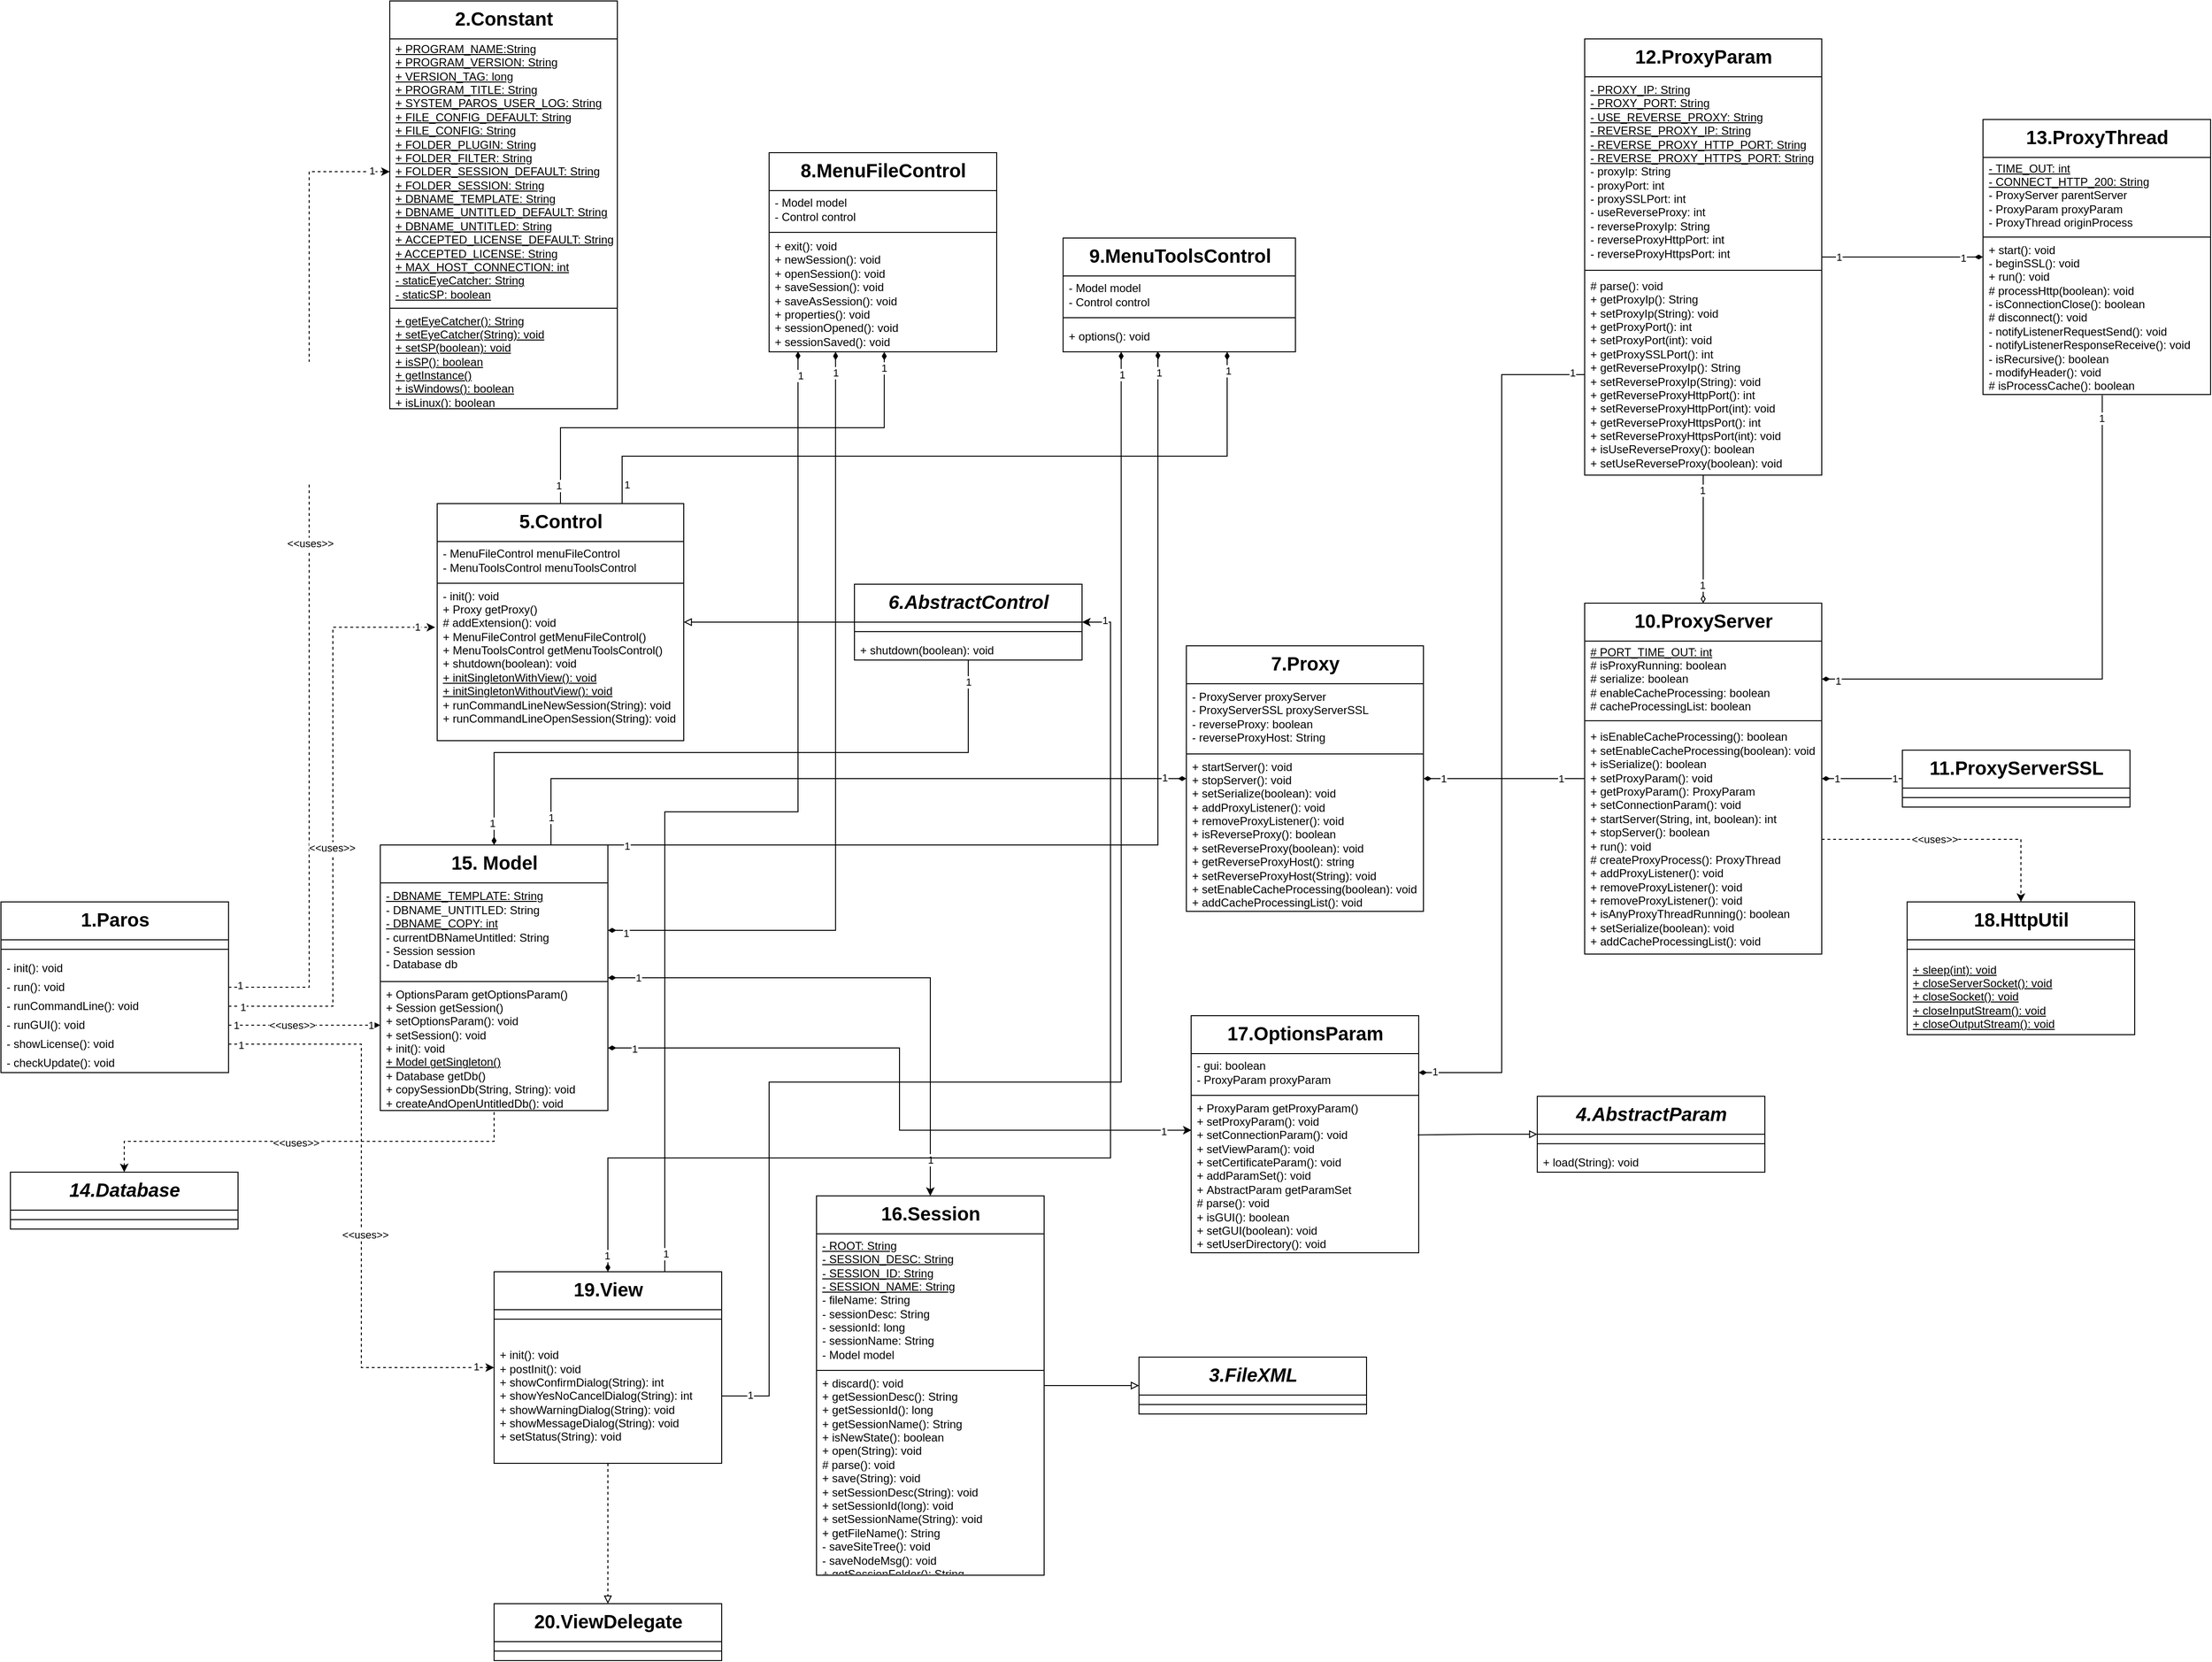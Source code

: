 <mxfile version="15.2.7" type="github">
  <diagram id="PYidpc2ZP7YQBrO0WTMi" name="Page-1">
    <mxGraphModel dx="4442" dy="3140" grid="1" gridSize="10" guides="1" tooltips="1" connect="1" arrows="1" fold="1" page="1" pageScale="1" pageWidth="850" pageHeight="1100" math="0" shadow="0">
      <root>
        <mxCell id="0" />
        <mxCell id="1" parent="0" />
        <mxCell id="z9THj69x5CB_1z2pLQWC-1" value="&lt;b&gt;&lt;font style=&quot;font-size: 20px&quot;&gt;1.Paros&lt;/font&gt;&lt;/b&gt;" style="swimlane;fontStyle=0;align=center;verticalAlign=top;childLayout=stackLayout;horizontal=1;startSize=40;horizontalStack=0;resizeParent=1;resizeParentMax=0;resizeLast=0;collapsible=0;marginBottom=0;html=1;" parent="1" vertex="1">
          <mxGeometry x="-730" y="-90" width="240" height="180" as="geometry" />
        </mxCell>
        <mxCell id="z9THj69x5CB_1z2pLQWC-6" value="" style="line;strokeWidth=1;fillColor=none;align=left;verticalAlign=middle;spacingTop=-1;spacingLeft=3;spacingRight=3;rotatable=0;labelPosition=right;points=[];portConstraint=eastwest;" parent="z9THj69x5CB_1z2pLQWC-1" vertex="1">
          <mxGeometry y="40" width="240" height="20" as="geometry" />
        </mxCell>
        <mxCell id="z9THj69x5CB_1z2pLQWC-8" value="- init(): void" style="text;html=1;strokeColor=none;fillColor=none;align=left;verticalAlign=middle;spacingLeft=4;spacingRight=4;overflow=hidden;rotatable=0;points=[[0,0.5],[1,0.5]];portConstraint=eastwest;" parent="z9THj69x5CB_1z2pLQWC-1" vertex="1">
          <mxGeometry y="60" width="240" height="20" as="geometry" />
        </mxCell>
        <mxCell id="z9THj69x5CB_1z2pLQWC-13" value="- run(): void" style="text;html=1;strokeColor=none;fillColor=none;align=left;verticalAlign=middle;spacingLeft=4;spacingRight=4;overflow=hidden;rotatable=0;points=[[0,0.5],[1,0.5]];portConstraint=eastwest;" parent="z9THj69x5CB_1z2pLQWC-1" vertex="1">
          <mxGeometry y="80" width="240" height="20" as="geometry" />
        </mxCell>
        <mxCell id="z9THj69x5CB_1z2pLQWC-14" value="- runCommandLine(): void" style="text;html=1;strokeColor=none;fillColor=none;align=left;verticalAlign=middle;spacingLeft=4;spacingRight=4;overflow=hidden;rotatable=0;points=[[0,0.5],[1,0.5]];portConstraint=eastwest;" parent="z9THj69x5CB_1z2pLQWC-1" vertex="1">
          <mxGeometry y="100" width="240" height="20" as="geometry" />
        </mxCell>
        <mxCell id="z9THj69x5CB_1z2pLQWC-15" value="- runGUI(): void" style="text;html=1;strokeColor=none;fillColor=none;align=left;verticalAlign=middle;spacingLeft=4;spacingRight=4;overflow=hidden;rotatable=0;points=[[0,0.5],[1,0.5]];portConstraint=eastwest;" parent="z9THj69x5CB_1z2pLQWC-1" vertex="1">
          <mxGeometry y="120" width="240" height="20" as="geometry" />
        </mxCell>
        <mxCell id="z9THj69x5CB_1z2pLQWC-16" value="- showLicense(): void" style="text;html=1;strokeColor=none;fillColor=none;align=left;verticalAlign=middle;spacingLeft=4;spacingRight=4;overflow=hidden;rotatable=0;points=[[0,0.5],[1,0.5]];portConstraint=eastwest;" parent="z9THj69x5CB_1z2pLQWC-1" vertex="1">
          <mxGeometry y="140" width="240" height="20" as="geometry" />
        </mxCell>
        <mxCell id="z9THj69x5CB_1z2pLQWC-17" value="- checkUpdate(): void" style="text;html=1;strokeColor=none;fillColor=none;align=left;verticalAlign=middle;spacingLeft=4;spacingRight=4;overflow=hidden;rotatable=0;points=[[0,0.5],[1,0.5]];portConstraint=eastwest;" parent="z9THj69x5CB_1z2pLQWC-1" vertex="1">
          <mxGeometry y="160" width="240" height="20" as="geometry" />
        </mxCell>
        <mxCell id="z9THj69x5CB_1z2pLQWC-18" value="&lt;b&gt;&lt;font style=&quot;font-size: 20px&quot;&gt;2.Constant&lt;/font&gt;&lt;/b&gt;" style="swimlane;fontStyle=0;align=center;verticalAlign=top;childLayout=stackLayout;horizontal=1;startSize=40;horizontalStack=0;resizeParent=1;resizeParentMax=0;resizeLast=0;collapsible=0;marginBottom=0;html=1;" parent="1" vertex="1">
          <mxGeometry x="-320" y="-1040" width="240" height="430" as="geometry" />
        </mxCell>
        <mxCell id="z9THj69x5CB_1z2pLQWC-19" value="&lt;u&gt;+&amp;nbsp;PROGRAM_NAME:String&lt;br&gt;+&amp;nbsp;PROGRAM_VERSION: String&lt;br&gt;+&amp;nbsp;VERSION_TAG: long&lt;br&gt;+&amp;nbsp;PROGRAM_TITLE: String&lt;br&gt;+&amp;nbsp;SYSTEM_PAROS_USER_LOG: String&lt;br&gt;+&amp;nbsp;FILE_CONFIG_DEFAULT: String&lt;br&gt;+&amp;nbsp;FILE_CONFIG: String&lt;br&gt;+&amp;nbsp;FOLDER_PLUGIN: String&lt;br&gt;+&amp;nbsp;FOLDER_FILTER: String&lt;br&gt;+&amp;nbsp;FOLDER_SESSION_DEFAULT: String&lt;br&gt;+&amp;nbsp;FOLDER_SESSION: String&lt;br&gt;+&amp;nbsp;DBNAME_TEMPLATE: String&lt;br&gt;+&amp;nbsp;DBNAME_UNTITLED_DEFAULT: String&lt;br&gt;+&amp;nbsp;DBNAME_UNTITLED: String&lt;br&gt;+&amp;nbsp;ACCEPTED_LICENSE_DEFAULT: String&lt;br&gt;+ ACCEPTED_LICENSE: String&lt;br&gt;+ MAX_HOST_CONNECTION: int&lt;br&gt;-&amp;nbsp;staticEyeCatcher: String&lt;br&gt;-&amp;nbsp;staticSP: boolean&lt;/u&gt;" style="text;html=1;strokeColor=none;fillColor=none;align=left;verticalAlign=middle;spacingLeft=4;spacingRight=4;overflow=hidden;rotatable=0;points=[[0,0.5],[1,0.5]];portConstraint=eastwest;" parent="z9THj69x5CB_1z2pLQWC-18" vertex="1">
          <mxGeometry y="40" width="240" height="280" as="geometry" />
        </mxCell>
        <mxCell id="z9THj69x5CB_1z2pLQWC-20" value="" style="line;strokeWidth=1;fillColor=none;align=left;verticalAlign=middle;spacingTop=-1;spacingLeft=3;spacingRight=3;rotatable=0;labelPosition=right;points=[];portConstraint=eastwest;" parent="z9THj69x5CB_1z2pLQWC-18" vertex="1">
          <mxGeometry y="320" width="240" height="8" as="geometry" />
        </mxCell>
        <mxCell id="z9THj69x5CB_1z2pLQWC-21" value="&lt;u&gt;+ getEyeCatcher(): String&lt;br&gt;+ setEyeCatcher(String): void&lt;br&gt;+ setSP(boolean): void&lt;br&gt;+ isSP(): boolean&lt;br&gt;+ getInstance()&lt;br&gt;+ isWindows(): boolean&lt;br&gt;+ isLinux(): boolean&lt;br&gt;&lt;/u&gt;" style="text;html=1;strokeColor=none;fillColor=none;align=left;verticalAlign=middle;spacingLeft=4;spacingRight=4;overflow=hidden;rotatable=0;points=[[0,0.5],[1,0.5]];portConstraint=eastwest;" parent="z9THj69x5CB_1z2pLQWC-18" vertex="1">
          <mxGeometry y="328" width="240" height="102" as="geometry" />
        </mxCell>
        <mxCell id="z9THj69x5CB_1z2pLQWC-28" value="&lt;b&gt;&lt;font style=&quot;font-size: 20px&quot;&gt;&lt;i&gt;3.FileXML&lt;/i&gt;&lt;/font&gt;&lt;/b&gt;" style="swimlane;fontStyle=0;align=center;verticalAlign=top;childLayout=stackLayout;horizontal=1;startSize=40;horizontalStack=0;resizeParent=1;resizeParentMax=0;resizeLast=0;collapsible=0;marginBottom=0;html=1;" parent="1" vertex="1">
          <mxGeometry x="470" y="390" width="240" height="60" as="geometry" />
        </mxCell>
        <mxCell id="z9THj69x5CB_1z2pLQWC-30" value="" style="line;strokeWidth=1;fillColor=none;align=left;verticalAlign=middle;spacingTop=-1;spacingLeft=3;spacingRight=3;rotatable=0;labelPosition=right;points=[];portConstraint=eastwest;" parent="z9THj69x5CB_1z2pLQWC-28" vertex="1">
          <mxGeometry y="40" width="240" height="20" as="geometry" />
        </mxCell>
        <mxCell id="z9THj69x5CB_1z2pLQWC-170" style="edgeStyle=orthogonalEdgeStyle;rounded=0;orthogonalLoop=1;jettySize=auto;html=1;startArrow=diamondThin;startFill=1;endArrow=none;endFill=0;" parent="1" source="z9THj69x5CB_1z2pLQWC-44" target="z9THj69x5CB_1z2pLQWC-56" edge="1">
          <mxGeometry relative="1" as="geometry" />
        </mxCell>
        <mxCell id="z9THj69x5CB_1z2pLQWC-171" value="1" style="edgeLabel;html=1;align=center;verticalAlign=middle;resizable=0;points=[];" parent="z9THj69x5CB_1z2pLQWC-170" vertex="1" connectable="0">
          <mxGeometry x="-0.76" relative="1" as="geometry">
            <mxPoint as="offset" />
          </mxGeometry>
        </mxCell>
        <mxCell id="z9THj69x5CB_1z2pLQWC-172" value="1" style="edgeLabel;html=1;align=center;verticalAlign=middle;resizable=0;points=[];" parent="z9THj69x5CB_1z2pLQWC-170" vertex="1" connectable="0">
          <mxGeometry x="0.698" relative="1" as="geometry">
            <mxPoint as="offset" />
          </mxGeometry>
        </mxCell>
        <mxCell id="z9THj69x5CB_1z2pLQWC-44" value="&lt;b&gt;&lt;font style=&quot;font-size: 20px&quot;&gt;7.Proxy&lt;/font&gt;&lt;/b&gt;" style="swimlane;fontStyle=0;align=center;verticalAlign=top;childLayout=stackLayout;horizontal=1;startSize=40;horizontalStack=0;resizeParent=1;resizeParentMax=0;resizeLast=0;collapsible=0;marginBottom=0;html=1;" parent="1" vertex="1">
          <mxGeometry x="520" y="-360" width="250" height="280" as="geometry" />
        </mxCell>
        <mxCell id="z9THj69x5CB_1z2pLQWC-45" value="- ProxyServer proxyServer&lt;br&gt;- ProxyServerSSL proxyServerSSL&lt;br&gt;-&amp;nbsp;reverseProxy: boolean&lt;br&gt;-&amp;nbsp;reverseProxyHost: String" style="text;html=1;strokeColor=none;fillColor=none;align=left;verticalAlign=middle;spacingLeft=4;spacingRight=4;overflow=hidden;rotatable=0;points=[[0,0.5],[1,0.5]];portConstraint=eastwest;" parent="z9THj69x5CB_1z2pLQWC-44" vertex="1">
          <mxGeometry y="40" width="250" height="70" as="geometry" />
        </mxCell>
        <mxCell id="z9THj69x5CB_1z2pLQWC-46" value="" style="line;strokeWidth=1;fillColor=none;align=left;verticalAlign=middle;spacingTop=-1;spacingLeft=3;spacingRight=3;rotatable=0;labelPosition=right;points=[];portConstraint=eastwest;" parent="z9THj69x5CB_1z2pLQWC-44" vertex="1">
          <mxGeometry y="110" width="250" height="8" as="geometry" />
        </mxCell>
        <mxCell id="z9THj69x5CB_1z2pLQWC-47" value="+ startServer(): void&lt;br&gt;+ stopServer(): void&lt;br&gt;+ setSerialize(boolean): void&lt;br&gt;+ addProxyListener(): void&lt;br&gt;+ removeProxyListener(): void&lt;br&gt;+ isReverseProxy(): boolean&lt;br&gt;+ setReverseProxy(boolean): void&lt;br&gt;+ getReverseProxyHost(): string&lt;br&gt;+ setReverseProxyHost(String): void&lt;br&gt;+ setEnableCacheProcessing(boolean): void&lt;br&gt;+ addCacheProcessingList(): void" style="text;html=1;strokeColor=none;fillColor=none;align=left;verticalAlign=middle;spacingLeft=4;spacingRight=4;overflow=hidden;rotatable=0;points=[[0,0.5],[1,0.5]];portConstraint=eastwest;" parent="z9THj69x5CB_1z2pLQWC-44" vertex="1">
          <mxGeometry y="118" width="250" height="162" as="geometry" />
        </mxCell>
        <mxCell id="z9THj69x5CB_1z2pLQWC-163" style="edgeStyle=orthogonalEdgeStyle;rounded=0;orthogonalLoop=1;jettySize=auto;html=1;entryX=0;entryY=0.5;entryDx=0;entryDy=0;startArrow=diamondThin;startFill=1;endArrow=none;endFill=0;" parent="1" source="z9THj69x5CB_1z2pLQWC-56" target="z9THj69x5CB_1z2pLQWC-60" edge="1">
          <mxGeometry relative="1" as="geometry" />
        </mxCell>
        <mxCell id="e1vNR2t-_NY-_D8c8PlG-7" value="1" style="edgeLabel;html=1;align=center;verticalAlign=middle;resizable=0;points=[];" vertex="1" connectable="0" parent="z9THj69x5CB_1z2pLQWC-163">
          <mxGeometry x="-0.63" relative="1" as="geometry">
            <mxPoint as="offset" />
          </mxGeometry>
        </mxCell>
        <mxCell id="e1vNR2t-_NY-_D8c8PlG-8" value="1" style="edgeLabel;html=1;align=center;verticalAlign=middle;resizable=0;points=[];" vertex="1" connectable="0" parent="z9THj69x5CB_1z2pLQWC-163">
          <mxGeometry x="0.815" relative="1" as="geometry">
            <mxPoint as="offset" />
          </mxGeometry>
        </mxCell>
        <mxCell id="z9THj69x5CB_1z2pLQWC-195" style="edgeStyle=orthogonalEdgeStyle;rounded=0;orthogonalLoop=1;jettySize=auto;html=1;startArrow=diamondThin;startFill=0;endArrow=none;endFill=0;" parent="1" source="z9THj69x5CB_1z2pLQWC-56" target="z9THj69x5CB_1z2pLQWC-65" edge="1">
          <mxGeometry relative="1" as="geometry" />
        </mxCell>
        <mxCell id="z9THj69x5CB_1z2pLQWC-196" value="1" style="edgeLabel;html=1;align=center;verticalAlign=middle;resizable=0;points=[];" parent="z9THj69x5CB_1z2pLQWC-195" vertex="1" connectable="0">
          <mxGeometry x="0.763" y="1" relative="1" as="geometry">
            <mxPoint as="offset" />
          </mxGeometry>
        </mxCell>
        <mxCell id="e1vNR2t-_NY-_D8c8PlG-10" value="1" style="edgeLabel;html=1;align=center;verticalAlign=middle;resizable=0;points=[];" vertex="1" connectable="0" parent="z9THj69x5CB_1z2pLQWC-195">
          <mxGeometry x="-0.717" y="1" relative="1" as="geometry">
            <mxPoint as="offset" />
          </mxGeometry>
        </mxCell>
        <mxCell id="z9THj69x5CB_1z2pLQWC-56" value="&lt;b&gt;&lt;font style=&quot;font-size: 20px&quot;&gt;10.ProxyServer&lt;/font&gt;&lt;/b&gt;" style="swimlane;fontStyle=0;align=center;verticalAlign=top;childLayout=stackLayout;horizontal=1;startSize=40;horizontalStack=0;resizeParent=1;resizeParentMax=0;resizeLast=0;collapsible=0;marginBottom=0;html=1;" parent="1" vertex="1">
          <mxGeometry x="940" y="-405" width="250" height="370" as="geometry" />
        </mxCell>
        <mxCell id="z9THj69x5CB_1z2pLQWC-57" value="&lt;u&gt;#&amp;nbsp;PORT_TIME_OUT: int&lt;/u&gt;&lt;br&gt;#&amp;nbsp;isProxyRunning: boolean&lt;br&gt;#&amp;nbsp;serialize: boolean&lt;br&gt;#&amp;nbsp;enableCacheProcessing: boolean&lt;br&gt;#&amp;nbsp;cacheProcessingList: boolean" style="text;html=1;strokeColor=none;fillColor=none;align=left;verticalAlign=middle;spacingLeft=4;spacingRight=4;overflow=hidden;rotatable=0;points=[[0,0.5],[1,0.5]];portConstraint=eastwest;" parent="z9THj69x5CB_1z2pLQWC-56" vertex="1">
          <mxGeometry y="40" width="250" height="80" as="geometry" />
        </mxCell>
        <mxCell id="z9THj69x5CB_1z2pLQWC-58" value="" style="line;strokeWidth=1;fillColor=none;align=left;verticalAlign=middle;spacingTop=-1;spacingLeft=3;spacingRight=3;rotatable=0;labelPosition=right;points=[];portConstraint=eastwest;" parent="z9THj69x5CB_1z2pLQWC-56" vertex="1">
          <mxGeometry y="120" width="250" height="8" as="geometry" />
        </mxCell>
        <mxCell id="z9THj69x5CB_1z2pLQWC-59" value="+ isEnableCacheProcessing(): boolean&lt;br&gt;+ setEnableCacheProcessing(boolean): void&lt;br&gt;+ isSerialize(): boolean&lt;br&gt;+&amp;nbsp;setProxyParam(): void&lt;br&gt;+ getProxyParam(): ProxyParam&lt;br&gt;+&amp;nbsp;setConnectionParam(): void&lt;br&gt;+&amp;nbsp;startServer(String, int, boolean): int&lt;br&gt;+&amp;nbsp;stopServer(): boolean&lt;br&gt;+&amp;nbsp;run(): void&lt;br&gt;# createProxyProcess(): ProxyThread&lt;br&gt;+&amp;nbsp;addProxyListener(): void&lt;br&gt;+&amp;nbsp;removeProxyListener(): void&lt;br&gt;+&amp;nbsp;removeProxyListener(): void&lt;br&gt;+&amp;nbsp;isAnyProxyThreadRunning(): boolean&lt;br&gt;+&amp;nbsp;setSerialize(boolean): void&lt;br&gt;+&amp;nbsp;addCacheProcessingList(): void" style="text;html=1;strokeColor=none;fillColor=none;align=left;verticalAlign=middle;spacingLeft=4;spacingRight=4;overflow=hidden;rotatable=0;points=[[0,0.5],[1,0.5]];portConstraint=eastwest;" parent="z9THj69x5CB_1z2pLQWC-56" vertex="1">
          <mxGeometry y="128" width="250" height="242" as="geometry" />
        </mxCell>
        <mxCell id="z9THj69x5CB_1z2pLQWC-60" value="&lt;b&gt;&lt;font style=&quot;font-size: 20px&quot;&gt;11.&lt;/font&gt;&lt;/b&gt;&lt;span style=&quot;font-size: 20px&quot;&gt;&lt;b&gt;ProxyServerSSL&lt;/b&gt;&lt;/span&gt;" style="swimlane;fontStyle=0;align=center;verticalAlign=top;childLayout=stackLayout;horizontal=1;startSize=40;horizontalStack=0;resizeParent=1;resizeParentMax=0;resizeLast=0;collapsible=0;marginBottom=0;html=1;" parent="1" vertex="1">
          <mxGeometry x="1275" y="-250" width="240" height="60" as="geometry" />
        </mxCell>
        <mxCell id="z9THj69x5CB_1z2pLQWC-62" value="" style="line;strokeWidth=1;fillColor=none;align=left;verticalAlign=middle;spacingTop=-1;spacingLeft=3;spacingRight=3;rotatable=0;labelPosition=right;points=[];portConstraint=eastwest;" parent="z9THj69x5CB_1z2pLQWC-60" vertex="1">
          <mxGeometry y="40" width="240" height="20" as="geometry" />
        </mxCell>
        <mxCell id="z9THj69x5CB_1z2pLQWC-65" value="&lt;b&gt;&lt;font style=&quot;font-size: 20px&quot;&gt;12.&lt;/font&gt;&lt;/b&gt;&lt;span style=&quot;font-size: 20px&quot;&gt;&lt;b&gt;ProxyParam&lt;/b&gt;&lt;/span&gt;" style="swimlane;fontStyle=0;align=center;verticalAlign=top;childLayout=stackLayout;horizontal=1;startSize=40;horizontalStack=0;resizeParent=1;resizeParentMax=0;resizeLast=0;collapsible=0;marginBottom=0;html=1;" parent="1" vertex="1">
          <mxGeometry x="940" y="-1000" width="250" height="460" as="geometry" />
        </mxCell>
        <mxCell id="z9THj69x5CB_1z2pLQWC-66" value="&lt;u&gt;-&amp;nbsp;PROXY_IP: String&lt;br&gt;-&amp;nbsp;PROXY_PORT: String&lt;br&gt;-&amp;nbsp;USE_REVERSE_PROXY: String&lt;br&gt;-&amp;nbsp;REVERSE_PROXY_IP: String&lt;br&gt;-&amp;nbsp;REVERSE_PROXY_HTTP_PORT: String&lt;br&gt;-&amp;nbsp;REVERSE_PROXY_HTTPS_PORT: String&lt;/u&gt;&lt;br&gt;-&amp;nbsp;proxyIp: String&lt;br&gt;-&amp;nbsp;proxyPort: int&lt;br&gt;-&amp;nbsp;proxySSLPort: int&lt;br&gt;-&amp;nbsp;useReverseProxy: int&lt;br&gt;-&amp;nbsp;reverseProxyIp: String&lt;br&gt;-&amp;nbsp;reverseProxyHttpPort: int&lt;br&gt;-&amp;nbsp;reverseProxyHttpsPort: int" style="text;html=1;strokeColor=none;fillColor=none;align=left;verticalAlign=middle;spacingLeft=4;spacingRight=4;overflow=hidden;rotatable=0;points=[[0,0.5],[1,0.5]];portConstraint=eastwest;" parent="z9THj69x5CB_1z2pLQWC-65" vertex="1">
          <mxGeometry y="40" width="250" height="200" as="geometry" />
        </mxCell>
        <mxCell id="z9THj69x5CB_1z2pLQWC-67" value="" style="line;strokeWidth=1;fillColor=none;align=left;verticalAlign=middle;spacingTop=-1;spacingLeft=3;spacingRight=3;rotatable=0;labelPosition=right;points=[];portConstraint=eastwest;" parent="z9THj69x5CB_1z2pLQWC-65" vertex="1">
          <mxGeometry y="240" width="250" height="8" as="geometry" />
        </mxCell>
        <mxCell id="z9THj69x5CB_1z2pLQWC-68" value="#&amp;nbsp;parse(): void&lt;br&gt;+&amp;nbsp;getProxyIp(): String&lt;br&gt;+&amp;nbsp;setProxyIp(String): void&lt;br&gt;+&amp;nbsp;getProxyPort(): int&lt;br&gt;+&amp;nbsp;setProxyPort(int): void&lt;br&gt;+&amp;nbsp;getProxySSLPort(): int&lt;br&gt;+&amp;nbsp;getReverseProxyIp(): String&lt;br&gt;+&amp;nbsp;setReverseProxyIp(String): void&lt;br&gt;+&amp;nbsp;getReverseProxyHttpPort(): int&lt;br&gt;+&amp;nbsp;setReverseProxyHttpPort(int): void&lt;br&gt;+&amp;nbsp;getReverseProxyHttpsPort(): int&lt;br&gt;+&amp;nbsp;setReverseProxyHttpsPort(int): void&lt;br&gt;+&amp;nbsp;isUseReverseProxy(): boolean&lt;br&gt;+&amp;nbsp;setUseReverseProxy(boolean): void" style="text;html=1;strokeColor=none;fillColor=none;align=left;verticalAlign=middle;spacingLeft=4;spacingRight=4;overflow=hidden;rotatable=0;points=[[0,0.5],[1,0.5]];portConstraint=eastwest;" parent="z9THj69x5CB_1z2pLQWC-65" vertex="1">
          <mxGeometry y="248" width="250" height="212" as="geometry" />
        </mxCell>
        <mxCell id="z9THj69x5CB_1z2pLQWC-197" style="edgeStyle=orthogonalEdgeStyle;rounded=0;orthogonalLoop=1;jettySize=auto;html=1;startArrow=diamondThin;startFill=1;endArrow=none;endFill=0;" parent="1" source="z9THj69x5CB_1z2pLQWC-69" target="z9THj69x5CB_1z2pLQWC-65" edge="1">
          <mxGeometry relative="1" as="geometry" />
        </mxCell>
        <mxCell id="z9THj69x5CB_1z2pLQWC-198" value="1" style="edgeLabel;html=1;align=center;verticalAlign=middle;resizable=0;points=[];" parent="z9THj69x5CB_1z2pLQWC-197" vertex="1" connectable="0">
          <mxGeometry x="0.794" relative="1" as="geometry">
            <mxPoint as="offset" />
          </mxGeometry>
        </mxCell>
        <mxCell id="e1vNR2t-_NY-_D8c8PlG-11" value="1" style="edgeLabel;html=1;align=center;verticalAlign=middle;resizable=0;points=[];" vertex="1" connectable="0" parent="z9THj69x5CB_1z2pLQWC-197">
          <mxGeometry x="-0.753" y="1" relative="1" as="geometry">
            <mxPoint as="offset" />
          </mxGeometry>
        </mxCell>
        <mxCell id="z9THj69x5CB_1z2pLQWC-69" value="&lt;span style=&quot;font-size: 20px&quot;&gt;&lt;b&gt;13.ProxyThread&lt;/b&gt;&lt;/span&gt;" style="swimlane;fontStyle=0;align=center;verticalAlign=top;childLayout=stackLayout;horizontal=1;startSize=40;horizontalStack=0;resizeParent=1;resizeParentMax=0;resizeLast=0;collapsible=0;marginBottom=0;html=1;" parent="1" vertex="1">
          <mxGeometry x="1360" y="-915" width="240" height="290" as="geometry" />
        </mxCell>
        <mxCell id="z9THj69x5CB_1z2pLQWC-70" value="&lt;u&gt;-&amp;nbsp;TIME_OUT: int&lt;/u&gt;&lt;br&gt;&lt;u&gt;-&amp;nbsp;CONNECT_HTTP_200: String&lt;/u&gt;&lt;br&gt;-&amp;nbsp;ProxyServer parentServer&lt;br&gt;-&amp;nbsp;ProxyParam proxyParam&lt;br&gt;-&amp;nbsp;ProxyThread originProcess" style="text;html=1;strokeColor=none;fillColor=none;align=left;verticalAlign=middle;spacingLeft=4;spacingRight=4;overflow=hidden;rotatable=0;points=[[0,0.5],[1,0.5]];portConstraint=eastwest;" parent="z9THj69x5CB_1z2pLQWC-69" vertex="1">
          <mxGeometry y="40" width="240" height="80" as="geometry" />
        </mxCell>
        <mxCell id="z9THj69x5CB_1z2pLQWC-71" value="" style="line;strokeWidth=1;fillColor=none;align=left;verticalAlign=middle;spacingTop=-1;spacingLeft=3;spacingRight=3;rotatable=0;labelPosition=right;points=[];portConstraint=eastwest;" parent="z9THj69x5CB_1z2pLQWC-69" vertex="1">
          <mxGeometry y="120" width="240" height="8" as="geometry" />
        </mxCell>
        <mxCell id="z9THj69x5CB_1z2pLQWC-72" value="+&amp;nbsp;start(): void&lt;br&gt;-&amp;nbsp;beginSSL(): void&lt;br&gt;+&amp;nbsp;run(): void&lt;br&gt;#&amp;nbsp;processHttp(boolean): void&lt;br&gt;-&amp;nbsp;isConnectionClose(): boolean&lt;br&gt;#&amp;nbsp;disconnect(): void&lt;br&gt;-&amp;nbsp;notifyListenerRequestSend(): void&lt;br&gt;-&amp;nbsp;notifyListenerResponseReceive(): void&lt;br&gt;-&amp;nbsp;isRecursive(): boolean&lt;br&gt;-&amp;nbsp;modifyHeader(): void&lt;br&gt;#&amp;nbsp;isProcessCache(): boolean" style="text;html=1;strokeColor=none;fillColor=none;align=left;verticalAlign=middle;spacingLeft=4;spacingRight=4;overflow=hidden;rotatable=0;points=[[0,0.5],[1,0.5]];portConstraint=eastwest;" parent="z9THj69x5CB_1z2pLQWC-69" vertex="1">
          <mxGeometry y="128" width="240" height="162" as="geometry" />
        </mxCell>
        <mxCell id="z9THj69x5CB_1z2pLQWC-149" style="edgeStyle=orthogonalEdgeStyle;rounded=0;orthogonalLoop=1;jettySize=auto;html=1;entryX=0.5;entryY=1;entryDx=0;entryDy=0;entryPerimeter=0;startArrow=classic;startFill=1;endArrow=none;endFill=0;dashed=1;" parent="1" source="z9THj69x5CB_1z2pLQWC-73" target="z9THj69x5CB_1z2pLQWC-78" edge="1">
          <mxGeometry relative="1" as="geometry" />
        </mxCell>
        <mxCell id="e1vNR2t-_NY-_D8c8PlG-3" value="&amp;lt;&amp;lt;uses&amp;gt;&amp;gt;" style="edgeLabel;html=1;align=center;verticalAlign=middle;resizable=0;points=[];" vertex="1" connectable="0" parent="z9THj69x5CB_1z2pLQWC-149">
          <mxGeometry x="-0.061" y="-1" relative="1" as="geometry">
            <mxPoint as="offset" />
          </mxGeometry>
        </mxCell>
        <mxCell id="z9THj69x5CB_1z2pLQWC-73" value="&lt;b&gt;&lt;font style=&quot;font-size: 20px&quot;&gt;&lt;i&gt;14.Database&lt;/i&gt;&lt;/font&gt;&lt;/b&gt;" style="swimlane;fontStyle=0;align=center;verticalAlign=top;childLayout=stackLayout;horizontal=1;startSize=40;horizontalStack=0;resizeParent=1;resizeParentMax=0;resizeLast=0;collapsible=0;marginBottom=0;html=1;" parent="1" vertex="1">
          <mxGeometry x="-720" y="195" width="240" height="60" as="geometry" />
        </mxCell>
        <mxCell id="z9THj69x5CB_1z2pLQWC-74" value="" style="line;strokeWidth=1;fillColor=none;align=left;verticalAlign=middle;spacingTop=-1;spacingLeft=3;spacingRight=3;rotatable=0;labelPosition=right;points=[];portConstraint=eastwest;" parent="z9THj69x5CB_1z2pLQWC-73" vertex="1">
          <mxGeometry y="40" width="240" height="20" as="geometry" />
        </mxCell>
        <mxCell id="z9THj69x5CB_1z2pLQWC-137" style="edgeStyle=orthogonalEdgeStyle;rounded=0;orthogonalLoop=1;jettySize=auto;html=1;endArrow=classic;endFill=1;startArrow=diamondThin;startFill=1;" parent="1" source="z9THj69x5CB_1z2pLQWC-75" target="z9THj69x5CB_1z2pLQWC-79" edge="1">
          <mxGeometry relative="1" as="geometry" />
        </mxCell>
        <mxCell id="z9THj69x5CB_1z2pLQWC-138" value="1" style="edgeLabel;html=1;align=center;verticalAlign=middle;resizable=0;points=[];" parent="z9THj69x5CB_1z2pLQWC-137" vertex="1" connectable="0">
          <mxGeometry x="-0.933" relative="1" as="geometry">
            <mxPoint x="13" as="offset" />
          </mxGeometry>
        </mxCell>
        <mxCell id="z9THj69x5CB_1z2pLQWC-139" value="1" style="edgeLabel;html=1;align=center;verticalAlign=middle;resizable=0;points=[];" parent="z9THj69x5CB_1z2pLQWC-137" vertex="1" connectable="0">
          <mxGeometry x="0.913" y="-1" relative="1" as="geometry">
            <mxPoint x="1" y="-13" as="offset" />
          </mxGeometry>
        </mxCell>
        <mxCell id="z9THj69x5CB_1z2pLQWC-153" style="edgeStyle=orthogonalEdgeStyle;rounded=0;orthogonalLoop=1;jettySize=auto;html=1;exitX=0.5;exitY=0;exitDx=0;exitDy=0;startArrow=diamondThin;startFill=1;endArrow=none;endFill=0;" parent="1" source="z9THj69x5CB_1z2pLQWC-75" target="z9THj69x5CB_1z2pLQWC-107" edge="1">
          <mxGeometry relative="1" as="geometry" />
        </mxCell>
        <mxCell id="z9THj69x5CB_1z2pLQWC-155" value="1" style="edgeLabel;html=1;align=center;verticalAlign=middle;resizable=0;points=[];" parent="z9THj69x5CB_1z2pLQWC-153" vertex="1" connectable="0">
          <mxGeometry x="-0.932" y="2" relative="1" as="geometry">
            <mxPoint as="offset" />
          </mxGeometry>
        </mxCell>
        <mxCell id="z9THj69x5CB_1z2pLQWC-156" value="1" style="edgeLabel;html=1;align=center;verticalAlign=middle;resizable=0;points=[];" parent="z9THj69x5CB_1z2pLQWC-153" vertex="1" connectable="0">
          <mxGeometry x="0.934" relative="1" as="geometry">
            <mxPoint as="offset" />
          </mxGeometry>
        </mxCell>
        <mxCell id="z9THj69x5CB_1z2pLQWC-160" style="edgeStyle=orthogonalEdgeStyle;rounded=0;orthogonalLoop=1;jettySize=auto;html=1;exitX=0.75;exitY=0;exitDx=0;exitDy=0;entryX=0;entryY=0.5;entryDx=0;entryDy=0;startArrow=none;startFill=0;endArrow=diamondThin;endFill=1;" parent="1" source="z9THj69x5CB_1z2pLQWC-75" target="z9THj69x5CB_1z2pLQWC-44" edge="1">
          <mxGeometry relative="1" as="geometry" />
        </mxCell>
        <mxCell id="z9THj69x5CB_1z2pLQWC-161" value="1" style="edgeLabel;html=1;align=center;verticalAlign=middle;resizable=0;points=[];" parent="z9THj69x5CB_1z2pLQWC-160" vertex="1" connectable="0">
          <mxGeometry x="0.936" y="1" relative="1" as="geometry">
            <mxPoint as="offset" />
          </mxGeometry>
        </mxCell>
        <mxCell id="z9THj69x5CB_1z2pLQWC-162" value="1" style="edgeLabel;html=1;align=center;verticalAlign=middle;resizable=0;points=[];" parent="z9THj69x5CB_1z2pLQWC-160" vertex="1" connectable="0">
          <mxGeometry x="-0.922" relative="1" as="geometry">
            <mxPoint as="offset" />
          </mxGeometry>
        </mxCell>
        <mxCell id="z9THj69x5CB_1z2pLQWC-190" style="edgeStyle=orthogonalEdgeStyle;rounded=0;orthogonalLoop=1;jettySize=auto;html=1;exitX=1;exitY=0;exitDx=0;exitDy=0;entryX=0.407;entryY=0.983;entryDx=0;entryDy=0;entryPerimeter=0;startArrow=none;startFill=0;endArrow=diamondThin;endFill=1;" parent="1" source="z9THj69x5CB_1z2pLQWC-75" target="z9THj69x5CB_1z2pLQWC-124" edge="1">
          <mxGeometry relative="1" as="geometry">
            <Array as="points">
              <mxPoint x="490" y="-150" />
              <mxPoint x="490" y="-666" />
            </Array>
          </mxGeometry>
        </mxCell>
        <mxCell id="z9THj69x5CB_1z2pLQWC-191" value="1" style="edgeLabel;html=1;align=center;verticalAlign=middle;resizable=0;points=[];" parent="z9THj69x5CB_1z2pLQWC-190" vertex="1" connectable="0">
          <mxGeometry x="0.959" y="-1" relative="1" as="geometry">
            <mxPoint as="offset" />
          </mxGeometry>
        </mxCell>
        <mxCell id="e1vNR2t-_NY-_D8c8PlG-15" value="1" style="edgeLabel;html=1;align=center;verticalAlign=middle;resizable=0;points=[];" vertex="1" connectable="0" parent="z9THj69x5CB_1z2pLQWC-190">
          <mxGeometry x="-0.962" y="-1" relative="1" as="geometry">
            <mxPoint x="-1" as="offset" />
          </mxGeometry>
        </mxCell>
        <mxCell id="z9THj69x5CB_1z2pLQWC-75" value="&lt;span style=&quot;font-size: 20px&quot;&gt;&lt;b&gt;15. Model&lt;/b&gt;&lt;/span&gt;" style="swimlane;fontStyle=0;align=center;verticalAlign=top;childLayout=stackLayout;horizontal=1;startSize=40;horizontalStack=0;resizeParent=1;resizeParentMax=0;resizeLast=0;collapsible=0;marginBottom=0;html=1;" parent="1" vertex="1">
          <mxGeometry x="-330" y="-150" width="240" height="280" as="geometry" />
        </mxCell>
        <mxCell id="z9THj69x5CB_1z2pLQWC-76" value="&lt;u&gt;-&amp;nbsp;DBNAME_TEMPLATE: String&lt;/u&gt;&lt;br&gt;-&amp;nbsp;DBNAME_UNTITLED: String&lt;br&gt;&lt;u&gt;-&amp;nbsp;DBNAME_COPY: int&lt;/u&gt;&lt;br&gt;-&amp;nbsp;currentDBNameUntitled: String&lt;br&gt;-&amp;nbsp;Session session&lt;br&gt;-&amp;nbsp;Database db" style="text;html=1;strokeColor=none;fillColor=none;align=left;verticalAlign=middle;spacingLeft=4;spacingRight=4;overflow=hidden;rotatable=0;points=[[0,0.5],[1,0.5]];portConstraint=eastwest;" parent="z9THj69x5CB_1z2pLQWC-75" vertex="1">
          <mxGeometry y="40" width="240" height="100" as="geometry" />
        </mxCell>
        <mxCell id="z9THj69x5CB_1z2pLQWC-77" value="" style="line;strokeWidth=1;fillColor=none;align=left;verticalAlign=middle;spacingTop=-1;spacingLeft=3;spacingRight=3;rotatable=0;labelPosition=right;points=[];portConstraint=eastwest;" parent="z9THj69x5CB_1z2pLQWC-75" vertex="1">
          <mxGeometry y="140" width="240" height="8" as="geometry" />
        </mxCell>
        <mxCell id="z9THj69x5CB_1z2pLQWC-78" value="+&amp;nbsp;OptionsParam getOptionsParam()&lt;br&gt;+&amp;nbsp;Session getSession()&lt;br&gt;+&amp;nbsp;setOptionsParam(): void&lt;br&gt;+&amp;nbsp;setSession(): void&lt;br&gt;+&amp;nbsp;init(): void&lt;br&gt;&lt;u&gt;+ Model getSingleton()&lt;br&gt;&lt;/u&gt;+&amp;nbsp;Database getDb()&lt;br&gt;+&amp;nbsp;copySessionDb(String, String): void&lt;br&gt;+&amp;nbsp;createAndOpenUntitledDb(): void" style="text;html=1;strokeColor=none;fillColor=none;align=left;verticalAlign=middle;spacingLeft=4;spacingRight=4;overflow=hidden;rotatable=0;points=[[0,0.5],[1,0.5]];portConstraint=eastwest;" parent="z9THj69x5CB_1z2pLQWC-75" vertex="1">
          <mxGeometry y="148" width="240" height="132" as="geometry" />
        </mxCell>
        <mxCell id="z9THj69x5CB_1z2pLQWC-167" style="edgeStyle=orthogonalEdgeStyle;rounded=0;orthogonalLoop=1;jettySize=auto;html=1;entryX=0;entryY=0.5;entryDx=0;entryDy=0;startArrow=none;startFill=0;endArrow=block;endFill=0;" parent="1" source="z9THj69x5CB_1z2pLQWC-79" target="z9THj69x5CB_1z2pLQWC-28" edge="1">
          <mxGeometry relative="1" as="geometry" />
        </mxCell>
        <mxCell id="z9THj69x5CB_1z2pLQWC-79" value="&lt;span style=&quot;font-size: 20px&quot;&gt;&lt;b&gt;16.Session&lt;/b&gt;&lt;/span&gt;" style="swimlane;fontStyle=0;align=center;verticalAlign=top;childLayout=stackLayout;horizontal=1;startSize=40;horizontalStack=0;resizeParent=1;resizeParentMax=0;resizeLast=0;collapsible=0;marginBottom=0;html=1;" parent="1" vertex="1">
          <mxGeometry x="130" y="220" width="240" height="400" as="geometry" />
        </mxCell>
        <mxCell id="z9THj69x5CB_1z2pLQWC-80" value="&lt;u&gt;-&amp;nbsp;ROOT: String&lt;br&gt;-&amp;nbsp;SESSION_DESC: String&lt;br&gt;-&amp;nbsp;SESSION_ID: String&lt;br&gt;-&amp;nbsp;SESSION_NAME: String&lt;/u&gt;&lt;br&gt;-&amp;nbsp;fileName: String&lt;br&gt;-&amp;nbsp;sessionDesc: String&lt;br&gt;-&amp;nbsp;sessionId: long&lt;br&gt;-&amp;nbsp;sessionName: String&lt;br&gt;-&amp;nbsp;Model model&lt;br&gt;" style="text;html=1;strokeColor=none;fillColor=none;align=left;verticalAlign=middle;spacingLeft=4;spacingRight=4;overflow=hidden;rotatable=0;points=[[0,0.5],[1,0.5]];portConstraint=eastwest;" parent="z9THj69x5CB_1z2pLQWC-79" vertex="1">
          <mxGeometry y="40" width="240" height="140" as="geometry" />
        </mxCell>
        <mxCell id="z9THj69x5CB_1z2pLQWC-81" value="" style="line;strokeWidth=1;fillColor=none;align=left;verticalAlign=middle;spacingTop=-1;spacingLeft=3;spacingRight=3;rotatable=0;labelPosition=right;points=[];portConstraint=eastwest;" parent="z9THj69x5CB_1z2pLQWC-79" vertex="1">
          <mxGeometry y="180" width="240" height="8" as="geometry" />
        </mxCell>
        <mxCell id="z9THj69x5CB_1z2pLQWC-82" value="+&amp;nbsp;discard(): void&lt;br&gt;+&amp;nbsp;getSessionDesc(): String&lt;br&gt;+&amp;nbsp;getSessionId(): long&lt;br&gt;+&amp;nbsp;getSessionName(): String&lt;br&gt;+&amp;nbsp;isNewState(): boolean&lt;br&gt;+&amp;nbsp;open(String): void&lt;br&gt;# parse(): void&lt;br&gt;+&amp;nbsp;save(String): void&lt;br&gt;+&amp;nbsp;setSessionDesc(String): void&lt;br&gt;+&amp;nbsp;setSessionId(long): void&lt;br&gt;+&amp;nbsp;setSessionName(String): void&lt;br&gt;+&amp;nbsp;getFileName(): String&lt;br&gt;-&amp;nbsp;saveSiteTree(): void&lt;br&gt;-&amp;nbsp;saveNodeMsg(): void&lt;br&gt;+&amp;nbsp;getSessionFolder(): String" style="text;html=1;strokeColor=none;fillColor=none;align=left;verticalAlign=middle;spacingLeft=4;spacingRight=4;overflow=hidden;rotatable=0;points=[[0,0.5],[1,0.5]];portConstraint=eastwest;" parent="z9THj69x5CB_1z2pLQWC-79" vertex="1">
          <mxGeometry y="188" width="240" height="212" as="geometry" />
        </mxCell>
        <mxCell id="z9THj69x5CB_1z2pLQWC-83" value="&lt;span style=&quot;font-size: 20px&quot;&gt;&lt;b&gt;17.OptionsParam&lt;/b&gt;&lt;/span&gt;" style="swimlane;fontStyle=0;align=center;verticalAlign=top;childLayout=stackLayout;horizontal=1;startSize=40;horizontalStack=0;resizeParent=1;resizeParentMax=0;resizeLast=0;collapsible=0;marginBottom=0;html=1;" parent="1" vertex="1">
          <mxGeometry x="525" y="30" width="240" height="250" as="geometry" />
        </mxCell>
        <mxCell id="z9THj69x5CB_1z2pLQWC-84" value="- gui: boolean&lt;br&gt;-&amp;nbsp;ProxyParam proxyParam" style="text;html=1;strokeColor=none;fillColor=none;align=left;verticalAlign=middle;spacingLeft=4;spacingRight=4;overflow=hidden;rotatable=0;points=[[0,0.5],[1,0.5]];portConstraint=eastwest;" parent="z9THj69x5CB_1z2pLQWC-83" vertex="1">
          <mxGeometry y="40" width="240" height="40" as="geometry" />
        </mxCell>
        <mxCell id="z9THj69x5CB_1z2pLQWC-85" value="" style="line;strokeWidth=1;fillColor=none;align=left;verticalAlign=middle;spacingTop=-1;spacingLeft=3;spacingRight=3;rotatable=0;labelPosition=right;points=[];portConstraint=eastwest;" parent="z9THj69x5CB_1z2pLQWC-83" vertex="1">
          <mxGeometry y="80" width="240" height="8" as="geometry" />
        </mxCell>
        <mxCell id="z9THj69x5CB_1z2pLQWC-86" value="+&amp;nbsp;ProxyParam getProxyParam()&lt;br&gt;+&amp;nbsp;setProxyParam(): void&lt;br&gt;+&amp;nbsp;setConnectionParam(): void&lt;br&gt;+&amp;nbsp;setViewParam(): void&lt;br&gt;+&amp;nbsp;setCertificateParam(): void&lt;br&gt;+&amp;nbsp;addParamSet(): void&lt;br&gt;+&amp;nbsp;AbstractParam getParamSet&lt;br&gt;#&amp;nbsp;parse(): void&lt;br&gt;+&amp;nbsp;isGUI(): boolean&lt;br&gt;+&amp;nbsp;setGUI(boolean): void&lt;br&gt;+&amp;nbsp;setUserDirectory(): void" style="text;html=1;strokeColor=none;fillColor=none;align=left;verticalAlign=middle;spacingLeft=4;spacingRight=4;overflow=hidden;rotatable=0;points=[[0,0.5],[1,0.5]];portConstraint=eastwest;" parent="z9THj69x5CB_1z2pLQWC-83" vertex="1">
          <mxGeometry y="88" width="240" height="162" as="geometry" />
        </mxCell>
        <mxCell id="z9THj69x5CB_1z2pLQWC-87" value="&lt;span style=&quot;font-size: 20px&quot;&gt;&lt;b&gt;18.HttpUtil&lt;/b&gt;&lt;/span&gt;" style="swimlane;fontStyle=0;align=center;verticalAlign=top;childLayout=stackLayout;horizontal=1;startSize=40;horizontalStack=0;resizeParent=1;resizeParentMax=0;resizeLast=0;collapsible=0;marginBottom=0;html=1;" parent="1" vertex="1">
          <mxGeometry x="1280" y="-90" width="240" height="140" as="geometry" />
        </mxCell>
        <mxCell id="z9THj69x5CB_1z2pLQWC-89" value="" style="line;strokeWidth=1;fillColor=none;align=left;verticalAlign=middle;spacingTop=-1;spacingLeft=3;spacingRight=3;rotatable=0;labelPosition=right;points=[];portConstraint=eastwest;" parent="z9THj69x5CB_1z2pLQWC-87" vertex="1">
          <mxGeometry y="40" width="240" height="20" as="geometry" />
        </mxCell>
        <mxCell id="z9THj69x5CB_1z2pLQWC-90" value="&lt;u&gt;+&amp;nbsp;sleep(int): void&lt;br&gt;+&amp;nbsp;closeServerSocket(): void&lt;br&gt;+&amp;nbsp;closeSocket(): void&lt;br&gt;+&amp;nbsp;closeInputStream(): void&lt;br&gt;+&amp;nbsp;closeOutputStream(): void&lt;/u&gt;" style="text;html=1;strokeColor=none;fillColor=none;align=left;verticalAlign=middle;spacingLeft=4;spacingRight=4;overflow=hidden;rotatable=0;points=[[0,0.5],[1,0.5]];portConstraint=eastwest;" parent="z9THj69x5CB_1z2pLQWC-87" vertex="1">
          <mxGeometry y="60" width="240" height="80" as="geometry" />
        </mxCell>
        <mxCell id="z9THj69x5CB_1z2pLQWC-152" style="edgeStyle=orthogonalEdgeStyle;rounded=0;orthogonalLoop=1;jettySize=auto;html=1;entryX=0.5;entryY=0;entryDx=0;entryDy=0;startArrow=none;startFill=0;endArrow=block;endFill=0;dashed=1;" parent="1" source="z9THj69x5CB_1z2pLQWC-91" target="z9THj69x5CB_1z2pLQWC-95" edge="1">
          <mxGeometry relative="1" as="geometry" />
        </mxCell>
        <mxCell id="z9THj69x5CB_1z2pLQWC-154" style="edgeStyle=orthogonalEdgeStyle;rounded=0;orthogonalLoop=1;jettySize=auto;html=1;exitX=0.5;exitY=0;exitDx=0;exitDy=0;startArrow=diamondThin;startFill=1;endArrow=classic;endFill=1;entryX=1;entryY=0.5;entryDx=0;entryDy=0;" parent="1" source="z9THj69x5CB_1z2pLQWC-91" target="z9THj69x5CB_1z2pLQWC-107" edge="1">
          <mxGeometry relative="1" as="geometry">
            <mxPoint x="440" y="-450" as="targetPoint" />
            <Array as="points">
              <mxPoint x="-90" y="180" />
              <mxPoint x="440" y="180" />
              <mxPoint x="440" y="-385" />
            </Array>
          </mxGeometry>
        </mxCell>
        <mxCell id="z9THj69x5CB_1z2pLQWC-157" value="1" style="edgeLabel;html=1;align=center;verticalAlign=middle;resizable=0;points=[];" parent="z9THj69x5CB_1z2pLQWC-154" vertex="1" connectable="0">
          <mxGeometry x="-0.973" y="1" relative="1" as="geometry">
            <mxPoint as="offset" />
          </mxGeometry>
        </mxCell>
        <mxCell id="z9THj69x5CB_1z2pLQWC-158" value="1" style="edgeLabel;html=1;align=center;verticalAlign=middle;resizable=0;points=[];" parent="z9THj69x5CB_1z2pLQWC-154" vertex="1" connectable="0">
          <mxGeometry x="0.962" y="-2" relative="1" as="geometry">
            <mxPoint as="offset" />
          </mxGeometry>
        </mxCell>
        <mxCell id="z9THj69x5CB_1z2pLQWC-182" style="edgeStyle=orthogonalEdgeStyle;rounded=0;orthogonalLoop=1;jettySize=auto;html=1;exitX=0.75;exitY=0;exitDx=0;exitDy=0;entryX=0.127;entryY=0.997;entryDx=0;entryDy=0;entryPerimeter=0;startArrow=none;startFill=0;endArrow=diamondThin;endFill=1;" parent="1" source="z9THj69x5CB_1z2pLQWC-91" target="z9THj69x5CB_1z2pLQWC-119" edge="1">
          <mxGeometry relative="1" as="geometry" />
        </mxCell>
        <mxCell id="z9THj69x5CB_1z2pLQWC-183" value="1" style="edgeLabel;html=1;align=center;verticalAlign=middle;resizable=0;points=[];" parent="z9THj69x5CB_1z2pLQWC-182" vertex="1" connectable="0">
          <mxGeometry x="0.954" y="-2" relative="1" as="geometry">
            <mxPoint as="offset" />
          </mxGeometry>
        </mxCell>
        <mxCell id="z9THj69x5CB_1z2pLQWC-188" value="1" style="edgeLabel;html=1;align=center;verticalAlign=middle;resizable=0;points=[];" parent="z9THj69x5CB_1z2pLQWC-182" vertex="1" connectable="0">
          <mxGeometry x="-0.965" y="-1" relative="1" as="geometry">
            <mxPoint as="offset" />
          </mxGeometry>
        </mxCell>
        <mxCell id="z9THj69x5CB_1z2pLQWC-184" style="edgeStyle=orthogonalEdgeStyle;rounded=0;orthogonalLoop=1;jettySize=auto;html=1;startArrow=none;startFill=0;endArrow=diamondThin;endFill=1;entryX=0.25;entryY=1;entryDx=0;entryDy=0;entryPerimeter=0;exitX=1;exitY=0.5;exitDx=0;exitDy=0;" parent="1" source="z9THj69x5CB_1z2pLQWC-94" target="z9THj69x5CB_1z2pLQWC-124" edge="1">
          <mxGeometry relative="1" as="geometry">
            <mxPoint x="470" y="-670" as="targetPoint" />
            <Array as="points">
              <mxPoint x="80" y="431" />
              <mxPoint x="80" y="100" />
              <mxPoint x="451" y="100" />
            </Array>
            <mxPoint x="80" y="380" as="sourcePoint" />
          </mxGeometry>
        </mxCell>
        <mxCell id="z9THj69x5CB_1z2pLQWC-187" value="1" style="edgeLabel;html=1;align=center;verticalAlign=middle;resizable=0;points=[];" parent="z9THj69x5CB_1z2pLQWC-184" vertex="1" connectable="0">
          <mxGeometry x="-0.961" y="-2" relative="1" as="geometry">
            <mxPoint y="-3" as="offset" />
          </mxGeometry>
        </mxCell>
        <mxCell id="z9THj69x5CB_1z2pLQWC-189" value="1" style="edgeLabel;html=1;align=center;verticalAlign=middle;resizable=0;points=[];" parent="z9THj69x5CB_1z2pLQWC-184" vertex="1" connectable="0">
          <mxGeometry x="0.969" relative="1" as="geometry">
            <mxPoint as="offset" />
          </mxGeometry>
        </mxCell>
        <mxCell id="z9THj69x5CB_1z2pLQWC-91" value="&lt;span style=&quot;font-size: 20px&quot;&gt;&lt;b&gt;19.View&lt;/b&gt;&lt;/span&gt;" style="swimlane;fontStyle=0;align=center;verticalAlign=top;childLayout=stackLayout;horizontal=1;startSize=40;horizontalStack=0;resizeParent=1;resizeParentMax=0;resizeLast=0;collapsible=0;marginBottom=0;html=1;" parent="1" vertex="1">
          <mxGeometry x="-210" y="300" width="240" height="202" as="geometry" />
        </mxCell>
        <mxCell id="z9THj69x5CB_1z2pLQWC-93" value="" style="line;strokeWidth=1;fillColor=none;align=left;verticalAlign=middle;spacingTop=-1;spacingLeft=3;spacingRight=3;rotatable=0;labelPosition=right;points=[];portConstraint=eastwest;" parent="z9THj69x5CB_1z2pLQWC-91" vertex="1">
          <mxGeometry y="40" width="240" height="20" as="geometry" />
        </mxCell>
        <mxCell id="z9THj69x5CB_1z2pLQWC-94" value="+&amp;nbsp;init(): void&lt;br&gt;+&amp;nbsp;postInit(): void&lt;br&gt;+&amp;nbsp;showConfirmDialog(String): int&lt;br&gt;+&amp;nbsp;showYesNoCancelDialog(String): int&lt;br&gt;+&amp;nbsp;showWarningDialog(String): void&lt;br&gt;+&amp;nbsp;showMessageDialog(String): void&lt;br&gt;+&amp;nbsp;setStatus(String): void" style="text;html=1;strokeColor=none;fillColor=none;align=left;verticalAlign=middle;spacingLeft=4;spacingRight=4;overflow=hidden;rotatable=0;points=[[0,0.5],[1,0.5]];portConstraint=eastwest;" parent="z9THj69x5CB_1z2pLQWC-91" vertex="1">
          <mxGeometry y="60" width="240" height="142" as="geometry" />
        </mxCell>
        <mxCell id="z9THj69x5CB_1z2pLQWC-95" value="&lt;span style=&quot;font-size: 20px&quot;&gt;&lt;b&gt;20.ViewDelegate&lt;/b&gt;&lt;/span&gt;" style="swimlane;fontStyle=0;align=center;verticalAlign=top;childLayout=stackLayout;horizontal=1;startSize=40;horizontalStack=0;resizeParent=1;resizeParentMax=0;resizeLast=0;collapsible=0;marginBottom=0;html=1;" parent="1" vertex="1">
          <mxGeometry x="-210" y="650" width="240" height="60" as="geometry" />
        </mxCell>
        <mxCell id="z9THj69x5CB_1z2pLQWC-96" value="" style="line;strokeWidth=1;fillColor=none;align=left;verticalAlign=middle;spacingTop=-1;spacingLeft=3;spacingRight=3;rotatable=0;labelPosition=right;points=[];portConstraint=eastwest;" parent="z9THj69x5CB_1z2pLQWC-95" vertex="1">
          <mxGeometry y="40" width="240" height="20" as="geometry" />
        </mxCell>
        <mxCell id="z9THj69x5CB_1z2pLQWC-159" style="edgeStyle=orthogonalEdgeStyle;rounded=0;orthogonalLoop=1;jettySize=auto;html=1;entryX=0.996;entryY=0.233;entryDx=0;entryDy=0;entryPerimeter=0;startArrow=block;startFill=0;endArrow=none;endFill=0;" parent="1" source="z9THj69x5CB_1z2pLQWC-99" target="z9THj69x5CB_1z2pLQWC-86" edge="1">
          <mxGeometry relative="1" as="geometry" />
        </mxCell>
        <mxCell id="z9THj69x5CB_1z2pLQWC-99" value="&lt;b&gt;&lt;font style=&quot;font-size: 20px&quot;&gt;&lt;i&gt;4.AbstractParam&lt;/i&gt;&lt;/font&gt;&lt;/b&gt;" style="swimlane;fontStyle=0;align=center;verticalAlign=top;childLayout=stackLayout;horizontal=1;startSize=40;horizontalStack=0;resizeParent=1;resizeParentMax=0;resizeLast=0;collapsible=0;marginBottom=0;html=1;" parent="1" vertex="1">
          <mxGeometry x="890" y="115" width="240" height="80" as="geometry" />
        </mxCell>
        <mxCell id="z9THj69x5CB_1z2pLQWC-100" value="" style="line;strokeWidth=1;fillColor=none;align=left;verticalAlign=middle;spacingTop=-1;spacingLeft=3;spacingRight=3;rotatable=0;labelPosition=right;points=[];portConstraint=eastwest;" parent="z9THj69x5CB_1z2pLQWC-99" vertex="1">
          <mxGeometry y="40" width="240" height="20" as="geometry" />
        </mxCell>
        <mxCell id="z9THj69x5CB_1z2pLQWC-101" value="+ load(String): void" style="text;html=1;strokeColor=none;fillColor=none;align=left;verticalAlign=middle;spacingLeft=4;spacingRight=4;overflow=hidden;rotatable=0;points=[[0,0.5],[1,0.5]];portConstraint=eastwest;" parent="z9THj69x5CB_1z2pLQWC-99" vertex="1">
          <mxGeometry y="60" width="240" height="20" as="geometry" />
        </mxCell>
        <mxCell id="z9THj69x5CB_1z2pLQWC-136" style="edgeStyle=orthogonalEdgeStyle;rounded=0;orthogonalLoop=1;jettySize=auto;html=1;endArrow=block;endFill=0;" parent="1" source="z9THj69x5CB_1z2pLQWC-107" target="z9THj69x5CB_1z2pLQWC-112" edge="1">
          <mxGeometry relative="1" as="geometry" />
        </mxCell>
        <mxCell id="z9THj69x5CB_1z2pLQWC-107" value="&lt;b&gt;&lt;font style=&quot;font-size: 20px&quot;&gt;&lt;i&gt;6.AbstractControl&lt;/i&gt;&lt;/font&gt;&lt;/b&gt;" style="swimlane;fontStyle=0;align=center;verticalAlign=top;childLayout=stackLayout;horizontal=1;startSize=40;horizontalStack=0;resizeParent=1;resizeParentMax=0;resizeLast=0;collapsible=0;marginBottom=0;html=1;" parent="1" vertex="1">
          <mxGeometry x="170" y="-425" width="240" height="80" as="geometry" />
        </mxCell>
        <mxCell id="z9THj69x5CB_1z2pLQWC-108" value="" style="line;strokeWidth=1;fillColor=none;align=left;verticalAlign=middle;spacingTop=-1;spacingLeft=3;spacingRight=3;rotatable=0;labelPosition=right;points=[];portConstraint=eastwest;" parent="z9THj69x5CB_1z2pLQWC-107" vertex="1">
          <mxGeometry y="40" width="240" height="20" as="geometry" />
        </mxCell>
        <mxCell id="z9THj69x5CB_1z2pLQWC-109" value="+ shutdown(boolean): void" style="text;html=1;strokeColor=none;fillColor=none;align=left;verticalAlign=middle;spacingLeft=4;spacingRight=4;overflow=hidden;rotatable=0;points=[[0,0.5],[1,0.5]];portConstraint=eastwest;" parent="z9THj69x5CB_1z2pLQWC-107" vertex="1">
          <mxGeometry y="60" width="240" height="20" as="geometry" />
        </mxCell>
        <mxCell id="z9THj69x5CB_1z2pLQWC-110" style="edgeStyle=orthogonalEdgeStyle;rounded=0;orthogonalLoop=1;jettySize=auto;html=1;entryX=0;entryY=0.5;entryDx=0;entryDy=0;dashed=1;" parent="1" source="z9THj69x5CB_1z2pLQWC-13" target="z9THj69x5CB_1z2pLQWC-19" edge="1">
          <mxGeometry relative="1" as="geometry" />
        </mxCell>
        <mxCell id="z9THj69x5CB_1z2pLQWC-111" value="&amp;lt;&amp;lt;uses&amp;gt;&amp;gt;" style="edgeLabel;html=1;align=center;verticalAlign=middle;resizable=0;points=[];" parent="z9THj69x5CB_1z2pLQWC-110" vertex="1" connectable="0">
          <mxGeometry x="0.074" y="-1" relative="1" as="geometry">
            <mxPoint as="offset" />
          </mxGeometry>
        </mxCell>
        <mxCell id="z9THj69x5CB_1z2pLQWC-144" value="1" style="edgeLabel;html=1;align=center;verticalAlign=middle;resizable=0;points=[];" parent="z9THj69x5CB_1z2pLQWC-110" vertex="1" connectable="0">
          <mxGeometry x="-0.978" y="2" relative="1" as="geometry">
            <mxPoint as="offset" />
          </mxGeometry>
        </mxCell>
        <mxCell id="z9THj69x5CB_1z2pLQWC-145" value="1" style="edgeLabel;html=1;align=center;verticalAlign=middle;resizable=0;points=[];" parent="z9THj69x5CB_1z2pLQWC-110" vertex="1" connectable="0">
          <mxGeometry x="0.966" y="1" relative="1" as="geometry">
            <mxPoint x="-2" as="offset" />
          </mxGeometry>
        </mxCell>
        <mxCell id="z9THj69x5CB_1z2pLQWC-173" style="edgeStyle=orthogonalEdgeStyle;rounded=0;orthogonalLoop=1;jettySize=auto;html=1;entryX=0.506;entryY=1.001;entryDx=0;entryDy=0;entryPerimeter=0;startArrow=none;startFill=0;endArrow=diamondThin;endFill=1;" parent="1" source="z9THj69x5CB_1z2pLQWC-112" target="z9THj69x5CB_1z2pLQWC-119" edge="1">
          <mxGeometry relative="1" as="geometry" />
        </mxCell>
        <mxCell id="z9THj69x5CB_1z2pLQWC-174" value="1" style="edgeLabel;html=1;align=center;verticalAlign=middle;resizable=0;points=[];" parent="z9THj69x5CB_1z2pLQWC-173" vertex="1" connectable="0">
          <mxGeometry x="-0.929" y="2" relative="1" as="geometry">
            <mxPoint y="-1" as="offset" />
          </mxGeometry>
        </mxCell>
        <mxCell id="z9THj69x5CB_1z2pLQWC-175" value="1" style="edgeLabel;html=1;align=center;verticalAlign=middle;resizable=0;points=[];" parent="z9THj69x5CB_1z2pLQWC-173" vertex="1" connectable="0">
          <mxGeometry x="0.929" y="1" relative="1" as="geometry">
            <mxPoint y="-1" as="offset" />
          </mxGeometry>
        </mxCell>
        <mxCell id="z9THj69x5CB_1z2pLQWC-176" style="edgeStyle=orthogonalEdgeStyle;rounded=0;orthogonalLoop=1;jettySize=auto;html=1;exitX=0.75;exitY=0;exitDx=0;exitDy=0;startArrow=none;startFill=0;endArrow=diamondThin;endFill=1;" parent="1" source="z9THj69x5CB_1z2pLQWC-112" target="z9THj69x5CB_1z2pLQWC-121" edge="1">
          <mxGeometry relative="1" as="geometry">
            <Array as="points">
              <mxPoint x="-75" y="-560" />
              <mxPoint x="563" y="-560" />
            </Array>
          </mxGeometry>
        </mxCell>
        <mxCell id="z9THj69x5CB_1z2pLQWC-177" value="1" style="edgeLabel;html=1;align=center;verticalAlign=middle;resizable=0;points=[];" parent="z9THj69x5CB_1z2pLQWC-176" vertex="1" connectable="0">
          <mxGeometry x="-0.964" relative="1" as="geometry">
            <mxPoint x="5" y="-6" as="offset" />
          </mxGeometry>
        </mxCell>
        <mxCell id="z9THj69x5CB_1z2pLQWC-178" value="1" style="edgeLabel;html=1;align=center;verticalAlign=middle;resizable=0;points=[];" parent="z9THj69x5CB_1z2pLQWC-176" vertex="1" connectable="0">
          <mxGeometry x="0.95" y="-1" relative="1" as="geometry">
            <mxPoint as="offset" />
          </mxGeometry>
        </mxCell>
        <mxCell id="z9THj69x5CB_1z2pLQWC-112" value="&lt;b&gt;&lt;font style=&quot;font-size: 20px&quot;&gt;5.Control&lt;/font&gt;&lt;/b&gt;" style="swimlane;fontStyle=0;align=center;verticalAlign=top;childLayout=stackLayout;horizontal=1;startSize=40;horizontalStack=0;resizeParent=1;resizeParentMax=0;resizeLast=0;collapsible=0;marginBottom=0;html=1;" parent="1" vertex="1">
          <mxGeometry x="-270" y="-510" width="260" height="250" as="geometry" />
        </mxCell>
        <mxCell id="z9THj69x5CB_1z2pLQWC-113" value="- MenuFileControl menuFileControl&lt;br&gt;- MenuToolsControl menuToolsControl" style="text;html=1;strokeColor=none;fillColor=none;align=left;verticalAlign=middle;spacingLeft=4;spacingRight=4;overflow=hidden;rotatable=0;points=[[0,0.5],[1,0.5]];portConstraint=eastwest;" parent="z9THj69x5CB_1z2pLQWC-112" vertex="1">
          <mxGeometry y="40" width="260" height="40" as="geometry" />
        </mxCell>
        <mxCell id="z9THj69x5CB_1z2pLQWC-114" value="" style="line;strokeWidth=1;fillColor=none;align=left;verticalAlign=middle;spacingTop=-1;spacingLeft=3;spacingRight=3;rotatable=0;labelPosition=right;points=[];portConstraint=eastwest;" parent="z9THj69x5CB_1z2pLQWC-112" vertex="1">
          <mxGeometry y="80" width="260" height="8" as="geometry" />
        </mxCell>
        <mxCell id="z9THj69x5CB_1z2pLQWC-115" value="- init(): void&lt;br&gt;+ Proxy getProxy()&lt;br&gt;# addExtension(): void&lt;br&gt;+&amp;nbsp;MenuFileControl getMenuFileControl()&lt;br&gt;+&amp;nbsp;MenuToolsControl getMenuToolsControl()&lt;br&gt;+ shutdown(boolean): void&lt;br&gt;&lt;u&gt;+ initSingletonWithView(): void&lt;br&gt;+ initSingletonWithoutView(): void&lt;/u&gt;&lt;br&gt;+ runCommandLineNewSession(String): void&lt;br&gt;+ runCommandLineOpenSession(String): void&lt;br&gt;&lt;span style=&quot;color: rgba(0 , 0 , 0 , 0) ; font-family: monospace ; font-size: 0px&quot;&gt;%3CmxGraphModel%3E%3Croot%3E%3CmxCell%20id%3D%220%22%2F%3E%3CmxCell%20id%3D%221%22%20parent%3D%220%22%2F%3E%3CmxCell%20id%3D%222%22%20value%3D%22%26lt%3Bb%26gt%3B%26lt%3Bfont%20style%3D%26quot%3Bfont-size%3A%2020px%26quot%3B%26gt%3B2.Constant%26lt%3B%2Ffont%26gt%3B%26lt%3B%2Fb%26gt%3B%22%20style%3D%22swimlane%3BfontStyle%3D0%3Balign%3Dcenter%3BverticalAlign%3Dtop%3BchildLayout%3DstackLayout%3Bhorizontal%3D1%3BstartSize%3D40%3BhorizontalStack%3D0%3BresizeParent%3D1%3BresizeParentMax%3D0%3BresizeLast%3D0%3Bcollapsible%3D0%3BmarginBottom%3D0%3Bhtml%3D1%3B%22%20vertex%3D%221%22%20parent%3D%221%22%3E%3CmxGeometry%20x%3D%22280%22%20y%3D%2240%22%20width%3D%22240%22%20height%3D%22400%22%20as%3D%22geometry%22%2F%3E%3C%2FmxCell%3E%3CmxCell%20id%3D%223%22%20value%3D%22%2B%26amp%3Bnbsp%3BPROGRAM_NAME%3A%20string%26lt%3Bbr%26gt%3B%2B%26amp%3Bnbsp%3BPROGRAM_VERSION%3A%20string%26lt%3Bbr%26gt%3B%2B%26amp%3Bnbsp%3BVERSION_TAG%3A%20long%26lt%3Bbr%26gt%3B%2B%26amp%3Bnbsp%3BPROGRAM_TITLE%3A%20string%26lt%3Bbr%26gt%3B%2B%26amp%3Bnbsp%3BSYSTEM_PAROS_USER_LOG%3A%20string%26lt%3Bbr%26gt%3B%2B%26amp%3Bnbsp%3BFILE_CONFIG_DEFAULT%3A%20string%26lt%3Bbr%26gt%3B%2B%26amp%3Bnbsp%3BFILE_CONFIG%3A%20string%26lt%3Bbr%26gt%3B%2B%26amp%3Bnbsp%3BFOLDER_PLUGIN%3A%20string%26lt%3Bbr%26gt%3B%2B%26amp%3Bnbsp%3BFOLDER_FILTER%3A%20string%26lt%3Bbr%26gt%3B%2B%26amp%3Bnbsp%3BFOLDER_SESSION_DEFAULT%3A%20string%26lt%3Bbr%26gt%3B%2B%26amp%3Bnbsp%3BFOLDER_SESSION%3A%20string%26lt%3Bbr%26gt%3B%2B%26amp%3Bnbsp%3BDBNAME_TEMPLATE%3A%20string%26lt%3Bbr%26gt%3B%2B%26amp%3Bnbsp%3BDBNAME_UNTITLED_DEFAULT%3A%20string%26lt%3Bbr%26gt%3B%2B%26amp%3Bnbsp%3BDBNAME_UNTITLED%3A%20string%26lt%3Bbr%26gt%3B%2B%26amp%3Bnbsp%3BACCEPTED_LICENSE_DEFAULT%3A%20string%26lt%3Bbr%26gt%3B%2B%20ACCEPTED_LICENSE%3A%20string%26lt%3Bbr%26gt%3B%2B%20MAX_HOST_CONNECTION%3A%20int%26lt%3Bbr%26gt%3B-%26amp%3Bnbsp%3BstaticEyeCatcher%3A%20string%26lt%3Bbr%26gt%3B-%26amp%3Bnbsp%3BstaticSP%3A%20boolean%22%20style%3D%22text%3Bhtml%3D1%3BstrokeColor%3Dnone%3BfillColor%3Dnone%3Balign%3Dleft%3BverticalAlign%3Dmiddle%3BspacingLeft%3D4%3BspacingRight%3D4%3Boverflow%3Dhidden%3Brotatable%3D0%3Bpoints%3D%5B%5B0%2C0.5%5D%2C%5B1%2C0.5%5D%5D%3BportConstraint%3Deastwest%3B%22%20vertex%3D%221%22%20parent%3D%222%22%3E%3CmxGeometry%20y%3D%2240%22%20width%3D%22240%22%20height%3D%22280%22%20as%3D%22geometry%22%2F%3E%3C%2FmxCell%3E%3CmxCell%20id%3D%224%22%20value%3D%22%22%20style%3D%22line%3BstrokeWidth%3D1%3BfillColor%3Dnone%3Balign%3Dleft%3BverticalAlign%3Dmiddle%3BspacingTop%3D-1%3BspacingLeft%3D3%3BspacingRight%3D3%3Brotatable%3D0%3BlabelPosition%3Dright%3Bpoints%3D%5B%5D%3BportConstraint%3Deastwest%3B%22%20vertex%3D%221%22%20parent%3D%222%22%3E%3CmxGeometry%20y%3D%22320%22%20width%3D%22240%22%20height%3D%228%22%20as%3D%22geometry%22%2F%3E%3C%2FmxCell%3E%3CmxCell%20id%3D%225%22%20value%3D%22%2B%20String%20getEyeCatcher()%26lt%3Bbr%26gt%3B%2B%26amp%3Bnbsp%3Bvoid%20setEyeCatcher()%26lt%3Bbr%26gt%3B%2B%20void%20setSP()%26lt%3Bbr%26gt%3B%2B%26amp%3Bnbsp%3Bboolean%20isSP()%22%20style%3D%22text%3Bhtml%3D1%3BstrokeColor%3Dnone%3BfillColor%3Dnone%3Balign%3Dleft%3BverticalAlign%3Dmiddle%3BspacingLeft%3D4%3BspacingRight%3D4%3Boverflow%3Dhidden%3Brotatable%3D0%3Bpoints%3D%5B%5B0%2C0.5%5D%2C%5B1%2C0.5%5D%5D%3BportConstraint%3Deastwest%3B%22%20vertex%3D%221%22%20parent%3D%222%22%3E%3CmxGeometry%20y%3D%22328%22%20width%3D%22240%22%20height%3D%2272%22%20as%3D%22geometry%22%2F%3E%3C%2FmxCell%3E%3C%2Froot%3E%3C%2FmxGraphModel%3E&lt;/span&gt;" style="text;html=1;strokeColor=none;fillColor=none;align=left;verticalAlign=middle;spacingLeft=4;spacingRight=4;overflow=hidden;rotatable=0;points=[[0,0.5],[1,0.5]];portConstraint=eastwest;" parent="z9THj69x5CB_1z2pLQWC-112" vertex="1">
          <mxGeometry y="88" width="260" height="162" as="geometry" />
        </mxCell>
        <mxCell id="z9THj69x5CB_1z2pLQWC-116" value="&lt;b&gt;&lt;font style=&quot;font-size: 20px&quot;&gt;8.MenuFileControl&lt;/font&gt;&lt;/b&gt;" style="swimlane;fontStyle=0;align=center;verticalAlign=top;childLayout=stackLayout;horizontal=1;startSize=40;horizontalStack=0;resizeParent=1;resizeParentMax=0;resizeLast=0;collapsible=0;marginBottom=0;html=1;" parent="1" vertex="1">
          <mxGeometry x="80" y="-880" width="240" height="210" as="geometry" />
        </mxCell>
        <mxCell id="z9THj69x5CB_1z2pLQWC-117" value="- Model model&lt;br&gt;- Control control" style="text;html=1;strokeColor=none;fillColor=none;align=left;verticalAlign=middle;spacingLeft=4;spacingRight=4;overflow=hidden;rotatable=0;points=[[0,0.5],[1,0.5]];portConstraint=eastwest;" parent="z9THj69x5CB_1z2pLQWC-116" vertex="1">
          <mxGeometry y="40" width="240" height="40" as="geometry" />
        </mxCell>
        <mxCell id="z9THj69x5CB_1z2pLQWC-118" value="" style="line;strokeWidth=1;fillColor=none;align=left;verticalAlign=middle;spacingTop=-1;spacingLeft=3;spacingRight=3;rotatable=0;labelPosition=right;points=[];portConstraint=eastwest;" parent="z9THj69x5CB_1z2pLQWC-116" vertex="1">
          <mxGeometry y="80" width="240" height="8" as="geometry" />
        </mxCell>
        <mxCell id="z9THj69x5CB_1z2pLQWC-119" value="+ exit(): void&lt;br&gt;+ newSession(): void&lt;br&gt;+ openSession(): void&lt;br&gt;+ saveSession(): void&lt;br&gt;+ saveAsSession(): void&lt;br&gt;+ properties(): void&lt;br&gt;+ sessionOpened(): void&lt;br&gt;+ sessionSaved(): void" style="text;html=1;strokeColor=none;fillColor=none;align=left;verticalAlign=middle;spacingLeft=4;spacingRight=4;overflow=hidden;rotatable=0;points=[[0,0.5],[1,0.5]];portConstraint=eastwest;" parent="z9THj69x5CB_1z2pLQWC-116" vertex="1">
          <mxGeometry y="88" width="240" height="122" as="geometry" />
        </mxCell>
        <mxCell id="z9THj69x5CB_1z2pLQWC-121" value="&lt;b&gt;&lt;font style=&quot;font-size: 20px&quot;&gt;9.MenuToolsControl&lt;/font&gt;&lt;/b&gt;" style="swimlane;fontStyle=0;align=center;verticalAlign=top;childLayout=stackLayout;horizontal=1;startSize=40;horizontalStack=0;resizeParent=1;resizeParentMax=0;resizeLast=0;collapsible=0;marginBottom=0;html=1;" parent="1" vertex="1">
          <mxGeometry x="390" y="-790" width="245" height="120" as="geometry" />
        </mxCell>
        <mxCell id="z9THj69x5CB_1z2pLQWC-122" value="- Model model&lt;br&gt;- Control control" style="text;html=1;strokeColor=none;fillColor=none;align=left;verticalAlign=middle;spacingLeft=4;spacingRight=4;overflow=hidden;rotatable=0;points=[[0,0.5],[1,0.5]];portConstraint=eastwest;" parent="z9THj69x5CB_1z2pLQWC-121" vertex="1">
          <mxGeometry y="40" width="245" height="40" as="geometry" />
        </mxCell>
        <mxCell id="z9THj69x5CB_1z2pLQWC-123" value="" style="line;strokeWidth=1;fillColor=none;align=left;verticalAlign=middle;spacingTop=-1;spacingLeft=3;spacingRight=3;rotatable=0;labelPosition=right;points=[];portConstraint=eastwest;" parent="z9THj69x5CB_1z2pLQWC-121" vertex="1">
          <mxGeometry y="80" width="245" height="8" as="geometry" />
        </mxCell>
        <mxCell id="z9THj69x5CB_1z2pLQWC-124" value="+ options(): void" style="text;html=1;strokeColor=none;fillColor=none;align=left;verticalAlign=middle;spacingLeft=4;spacingRight=4;overflow=hidden;rotatable=0;points=[[0,0.5],[1,0.5]];portConstraint=eastwest;" parent="z9THj69x5CB_1z2pLQWC-121" vertex="1">
          <mxGeometry y="88" width="245" height="32" as="geometry" />
        </mxCell>
        <mxCell id="z9THj69x5CB_1z2pLQWC-126" style="edgeStyle=orthogonalEdgeStyle;rounded=0;orthogonalLoop=1;jettySize=auto;html=1;entryX=-0.008;entryY=0.262;entryDx=0;entryDy=0;entryPerimeter=0;dashed=1;" parent="1" source="z9THj69x5CB_1z2pLQWC-14" target="z9THj69x5CB_1z2pLQWC-115" edge="1">
          <mxGeometry relative="1" as="geometry" />
        </mxCell>
        <mxCell id="z9THj69x5CB_1z2pLQWC-127" value="&amp;lt;&amp;lt;uses&amp;gt;&amp;gt;" style="edgeLabel;html=1;align=center;verticalAlign=middle;resizable=0;points=[];" parent="z9THj69x5CB_1z2pLQWC-126" vertex="1" connectable="0">
          <mxGeometry x="-0.103" y="1" relative="1" as="geometry">
            <mxPoint as="offset" />
          </mxGeometry>
        </mxCell>
        <mxCell id="z9THj69x5CB_1z2pLQWC-142" value="1" style="edgeLabel;html=1;align=center;verticalAlign=middle;resizable=0;points=[];" parent="z9THj69x5CB_1z2pLQWC-126" vertex="1" connectable="0">
          <mxGeometry x="-0.953" y="-1" relative="1" as="geometry">
            <mxPoint as="offset" />
          </mxGeometry>
        </mxCell>
        <mxCell id="z9THj69x5CB_1z2pLQWC-143" value="1" style="edgeLabel;html=1;align=center;verticalAlign=middle;resizable=0;points=[];" parent="z9THj69x5CB_1z2pLQWC-126" vertex="1" connectable="0">
          <mxGeometry x="0.939" y="1" relative="1" as="geometry">
            <mxPoint as="offset" />
          </mxGeometry>
        </mxCell>
        <mxCell id="z9THj69x5CB_1z2pLQWC-130" style="edgeStyle=orthogonalEdgeStyle;rounded=0;orthogonalLoop=1;jettySize=auto;html=1;dashed=1;" parent="1" source="z9THj69x5CB_1z2pLQWC-15" edge="1">
          <mxGeometry relative="1" as="geometry">
            <mxPoint x="-330" y="40" as="targetPoint" />
          </mxGeometry>
        </mxCell>
        <mxCell id="z9THj69x5CB_1z2pLQWC-131" value="&amp;lt;&amp;lt;uses&amp;gt;&amp;gt;" style="edgeLabel;html=1;align=center;verticalAlign=middle;resizable=0;points=[];" parent="z9THj69x5CB_1z2pLQWC-130" vertex="1" connectable="0">
          <mxGeometry x="-0.167" relative="1" as="geometry">
            <mxPoint as="offset" />
          </mxGeometry>
        </mxCell>
        <mxCell id="z9THj69x5CB_1z2pLQWC-140" value="1" style="edgeLabel;html=1;align=center;verticalAlign=middle;resizable=0;points=[];" parent="z9THj69x5CB_1z2pLQWC-130" vertex="1" connectable="0">
          <mxGeometry x="0.874" relative="1" as="geometry">
            <mxPoint as="offset" />
          </mxGeometry>
        </mxCell>
        <mxCell id="z9THj69x5CB_1z2pLQWC-141" value="1" style="edgeLabel;html=1;align=center;verticalAlign=middle;resizable=0;points=[];" parent="z9THj69x5CB_1z2pLQWC-130" vertex="1" connectable="0">
          <mxGeometry x="-0.908" y="-2" relative="1" as="geometry">
            <mxPoint y="-2" as="offset" />
          </mxGeometry>
        </mxCell>
        <mxCell id="z9THj69x5CB_1z2pLQWC-132" style="edgeStyle=orthogonalEdgeStyle;rounded=0;orthogonalLoop=1;jettySize=auto;html=1;entryX=0;entryY=0.5;entryDx=0;entryDy=0;dashed=1;" parent="1" source="z9THj69x5CB_1z2pLQWC-16" target="z9THj69x5CB_1z2pLQWC-91" edge="1">
          <mxGeometry relative="1" as="geometry" />
        </mxCell>
        <mxCell id="z9THj69x5CB_1z2pLQWC-133" value="&amp;lt;&amp;lt;uses&amp;gt;&amp;gt;" style="edgeLabel;html=1;align=center;verticalAlign=middle;resizable=0;points=[];" parent="z9THj69x5CB_1z2pLQWC-132" vertex="1" connectable="0">
          <mxGeometry x="0.096" y="4" relative="1" as="geometry">
            <mxPoint as="offset" />
          </mxGeometry>
        </mxCell>
        <mxCell id="z9THj69x5CB_1z2pLQWC-146" value="1" style="edgeLabel;html=1;align=center;verticalAlign=middle;resizable=0;points=[];" parent="z9THj69x5CB_1z2pLQWC-132" vertex="1" connectable="0">
          <mxGeometry x="-0.958" y="-1" relative="1" as="geometry">
            <mxPoint as="offset" />
          </mxGeometry>
        </mxCell>
        <mxCell id="z9THj69x5CB_1z2pLQWC-147" value="1" style="edgeLabel;html=1;align=center;verticalAlign=middle;resizable=0;points=[];" parent="z9THj69x5CB_1z2pLQWC-132" vertex="1" connectable="0">
          <mxGeometry x="0.938" y="1" relative="1" as="geometry">
            <mxPoint as="offset" />
          </mxGeometry>
        </mxCell>
        <mxCell id="z9THj69x5CB_1z2pLQWC-166" style="edgeStyle=orthogonalEdgeStyle;rounded=0;orthogonalLoop=1;jettySize=auto;html=1;entryX=0.002;entryY=0.202;entryDx=0;entryDy=0;entryPerimeter=0;startArrow=diamondThin;startFill=1;endArrow=classic;endFill=1;" parent="1" source="z9THj69x5CB_1z2pLQWC-78" target="z9THj69x5CB_1z2pLQWC-86" edge="1">
          <mxGeometry relative="1" as="geometry" />
        </mxCell>
        <mxCell id="z9THj69x5CB_1z2pLQWC-168" value="1" style="edgeLabel;html=1;align=center;verticalAlign=middle;resizable=0;points=[];" parent="z9THj69x5CB_1z2pLQWC-166" vertex="1" connectable="0">
          <mxGeometry x="-0.92" y="-1" relative="1" as="geometry">
            <mxPoint as="offset" />
          </mxGeometry>
        </mxCell>
        <mxCell id="z9THj69x5CB_1z2pLQWC-169" value="1" style="edgeLabel;html=1;align=center;verticalAlign=middle;resizable=0;points=[];" parent="z9THj69x5CB_1z2pLQWC-166" vertex="1" connectable="0">
          <mxGeometry x="0.913" y="-1" relative="1" as="geometry">
            <mxPoint x="1" as="offset" />
          </mxGeometry>
        </mxCell>
        <mxCell id="z9THj69x5CB_1z2pLQWC-179" style="edgeStyle=orthogonalEdgeStyle;rounded=0;orthogonalLoop=1;jettySize=auto;html=1;exitX=1;exitY=0.5;exitDx=0;exitDy=0;startArrow=diamondThin;startFill=1;endArrow=diamondThin;endFill=1;entryX=0.292;entryY=1;entryDx=0;entryDy=0;entryPerimeter=0;" parent="1" source="z9THj69x5CB_1z2pLQWC-76" target="z9THj69x5CB_1z2pLQWC-119" edge="1">
          <mxGeometry relative="1" as="geometry" />
        </mxCell>
        <mxCell id="z9THj69x5CB_1z2pLQWC-180" value="1" style="edgeLabel;html=1;align=center;verticalAlign=middle;resizable=0;points=[];" parent="z9THj69x5CB_1z2pLQWC-179" vertex="1" connectable="0">
          <mxGeometry x="-0.956" y="-3" relative="1" as="geometry">
            <mxPoint as="offset" />
          </mxGeometry>
        </mxCell>
        <mxCell id="z9THj69x5CB_1z2pLQWC-181" value="1" style="edgeLabel;html=1;align=center;verticalAlign=middle;resizable=0;points=[];" parent="z9THj69x5CB_1z2pLQWC-179" vertex="1" connectable="0">
          <mxGeometry x="0.948" relative="1" as="geometry">
            <mxPoint as="offset" />
          </mxGeometry>
        </mxCell>
        <mxCell id="z9THj69x5CB_1z2pLQWC-199" style="edgeStyle=orthogonalEdgeStyle;rounded=0;orthogonalLoop=1;jettySize=auto;html=1;entryX=0.524;entryY=1.005;entryDx=0;entryDy=0;entryPerimeter=0;startArrow=diamondThin;startFill=1;endArrow=none;endFill=0;" parent="1" source="z9THj69x5CB_1z2pLQWC-57" target="z9THj69x5CB_1z2pLQWC-72" edge="1">
          <mxGeometry relative="1" as="geometry" />
        </mxCell>
        <mxCell id="z9THj69x5CB_1z2pLQWC-200" value="1" style="edgeLabel;html=1;align=center;verticalAlign=middle;resizable=0;points=[];" parent="z9THj69x5CB_1z2pLQWC-199" vertex="1" connectable="0">
          <mxGeometry x="-0.944" y="-2" relative="1" as="geometry">
            <mxPoint as="offset" />
          </mxGeometry>
        </mxCell>
        <mxCell id="e1vNR2t-_NY-_D8c8PlG-9" value="1" style="edgeLabel;html=1;align=center;verticalAlign=middle;resizable=0;points=[];" vertex="1" connectable="0" parent="z9THj69x5CB_1z2pLQWC-199">
          <mxGeometry x="0.919" y="1" relative="1" as="geometry">
            <mxPoint as="offset" />
          </mxGeometry>
        </mxCell>
        <mxCell id="e1vNR2t-_NY-_D8c8PlG-4" style="edgeStyle=orthogonalEdgeStyle;rounded=0;orthogonalLoop=1;jettySize=auto;html=1;entryX=0.5;entryY=0;entryDx=0;entryDy=0;dashed=1;startArrow=none;startFill=0;endArrow=classic;endFill=1;" edge="1" parent="1" source="z9THj69x5CB_1z2pLQWC-59" target="z9THj69x5CB_1z2pLQWC-87">
          <mxGeometry relative="1" as="geometry" />
        </mxCell>
        <mxCell id="e1vNR2t-_NY-_D8c8PlG-5" value="&amp;lt;&amp;lt;uses&amp;gt;&amp;gt;" style="edgeLabel;html=1;align=center;verticalAlign=middle;resizable=0;points=[];" vertex="1" connectable="0" parent="e1vNR2t-_NY-_D8c8PlG-4">
          <mxGeometry x="-0.136" y="-3" relative="1" as="geometry">
            <mxPoint y="-3" as="offset" />
          </mxGeometry>
        </mxCell>
        <mxCell id="e1vNR2t-_NY-_D8c8PlG-12" style="edgeStyle=orthogonalEdgeStyle;rounded=0;orthogonalLoop=1;jettySize=auto;html=1;startArrow=diamondThin;startFill=1;endArrow=none;endFill=0;entryX=0;entryY=0.5;entryDx=0;entryDy=0;" edge="1" parent="1" source="z9THj69x5CB_1z2pLQWC-84" target="z9THj69x5CB_1z2pLQWC-68">
          <mxGeometry relative="1" as="geometry">
            <mxPoint x="870" y="-90" as="targetPoint" />
          </mxGeometry>
        </mxCell>
        <mxCell id="e1vNR2t-_NY-_D8c8PlG-13" value="1" style="edgeLabel;html=1;align=center;verticalAlign=middle;resizable=0;points=[];" vertex="1" connectable="0" parent="e1vNR2t-_NY-_D8c8PlG-12">
          <mxGeometry x="-0.963" y="1" relative="1" as="geometry">
            <mxPoint as="offset" />
          </mxGeometry>
        </mxCell>
        <mxCell id="e1vNR2t-_NY-_D8c8PlG-14" value="1" style="edgeLabel;html=1;align=center;verticalAlign=middle;resizable=0;points=[];" vertex="1" connectable="0" parent="e1vNR2t-_NY-_D8c8PlG-12">
          <mxGeometry x="0.972" y="2" relative="1" as="geometry">
            <mxPoint as="offset" />
          </mxGeometry>
        </mxCell>
      </root>
    </mxGraphModel>
  </diagram>
</mxfile>
